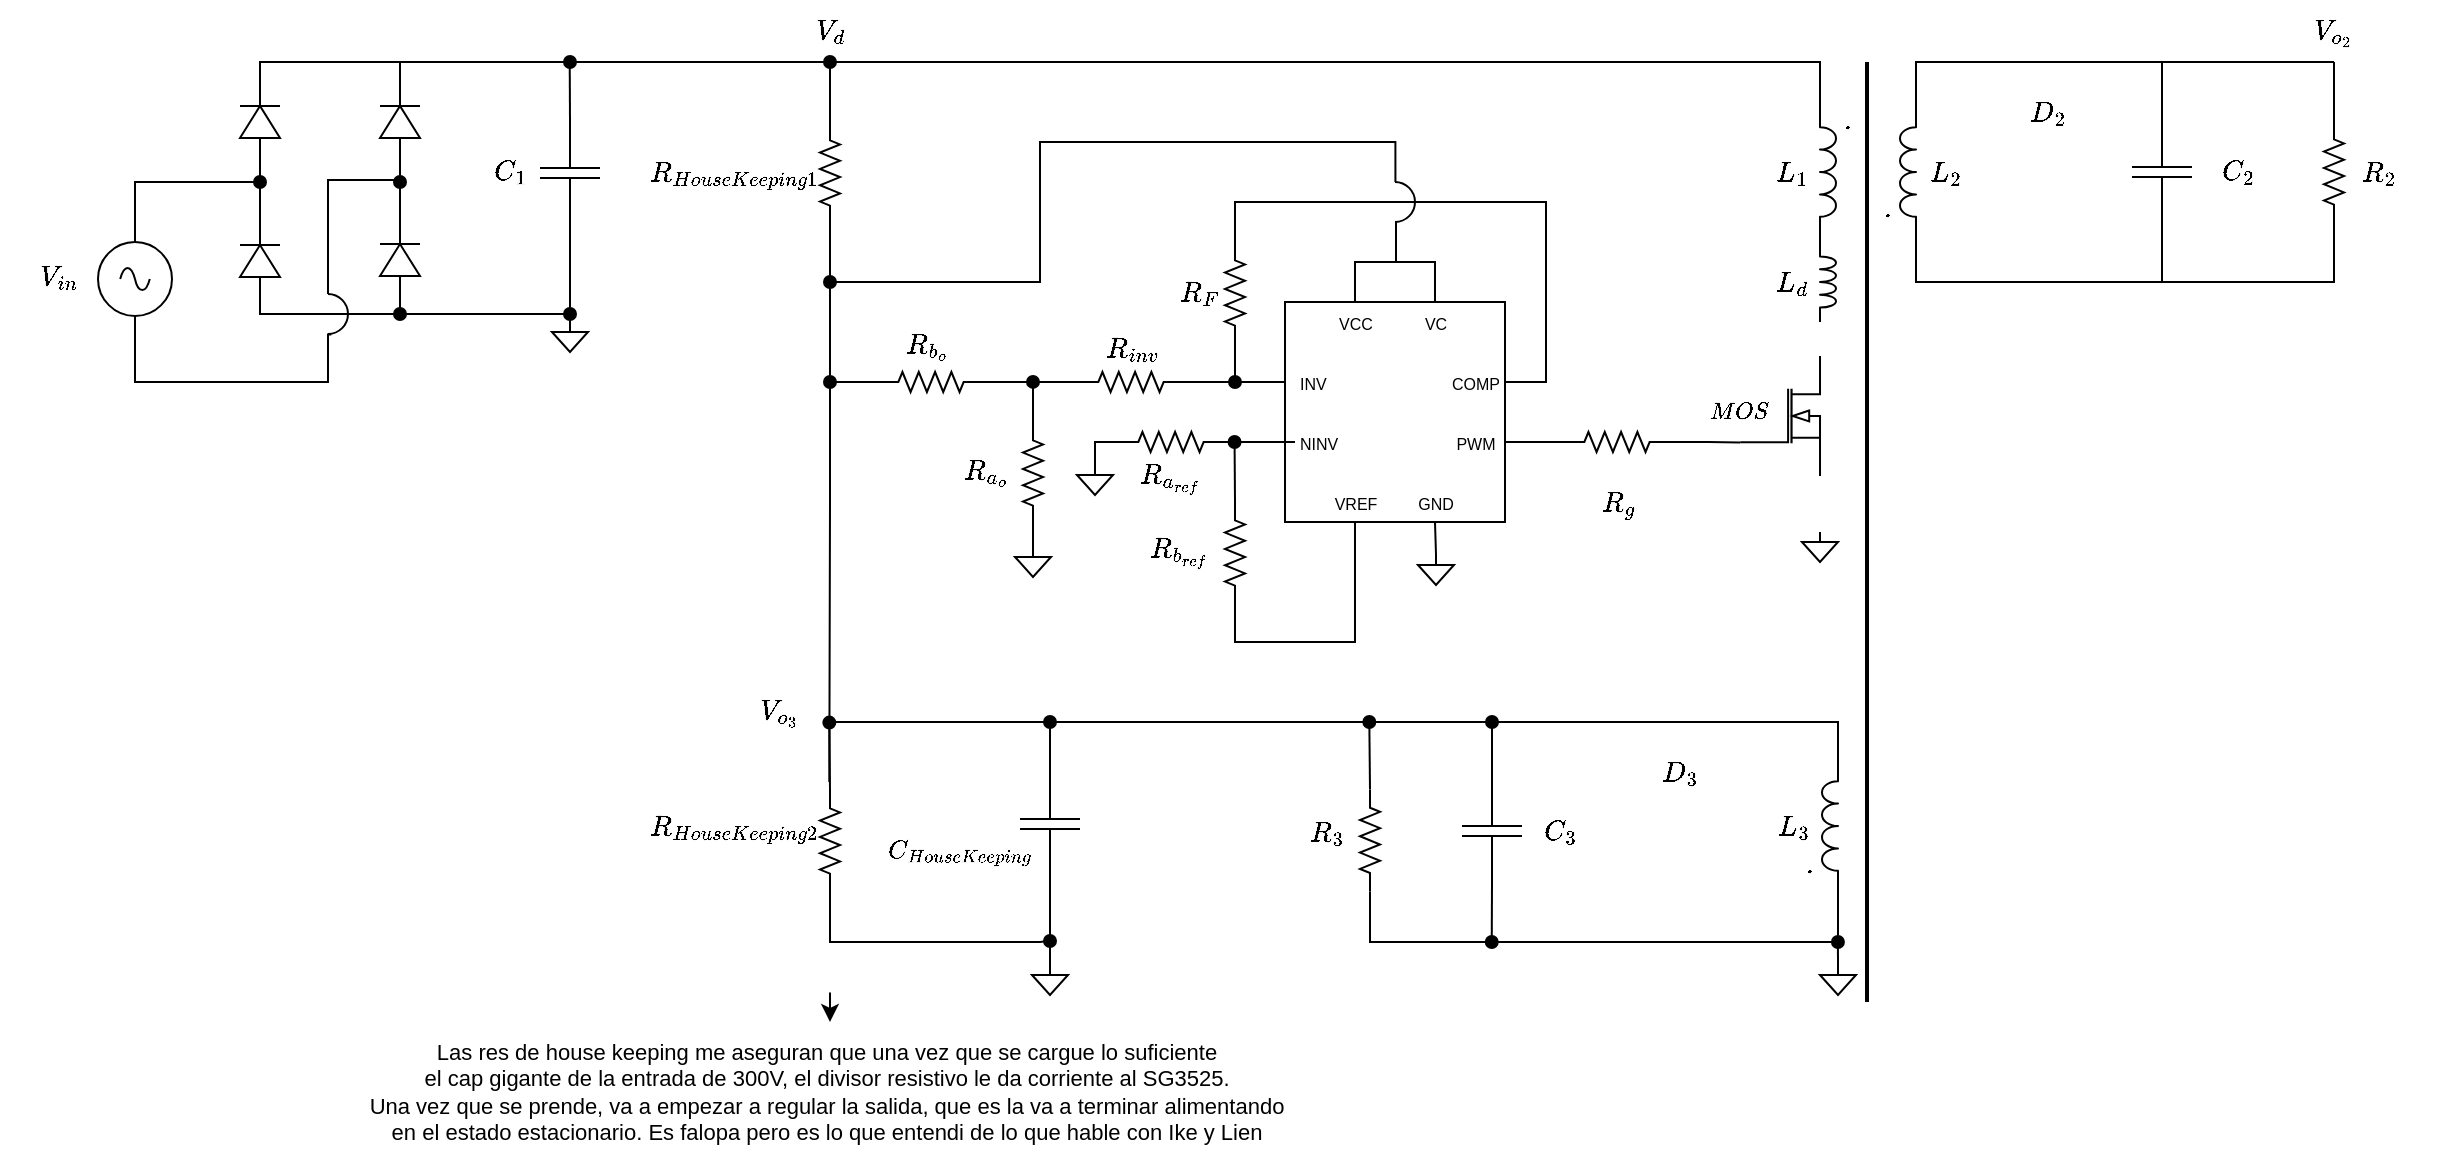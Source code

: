 <mxfile version="21.2.9" type="github" pages="2">
  <diagram name="Página-1" id="ibdq0FhccQNrKd8izQ5B">
    <mxGraphModel dx="1877" dy="549" grid="1" gridSize="10" guides="0" tooltips="1" connect="1" arrows="0" fold="1" page="1" pageScale="1" pageWidth="827" pageHeight="1169" math="1" shadow="0">
      <root>
        <mxCell id="0" />
        <mxCell id="1" parent="0" />
        <mxCell id="N8jr7UhpyuQSWPJqYS_c-36" value="&lt;font style=&quot;font-size: 10px;&quot;&gt;$$MOS$$&lt;/font&gt;" style="text;html=1;strokeColor=none;fillColor=none;align=center;verticalAlign=middle;whiteSpace=wrap;rounded=0;" parent="1" vertex="1">
          <mxGeometry x="160" y="290" width="60" height="30" as="geometry" />
        </mxCell>
        <mxCell id="X4d-zeByipMNaRytmrzF-1" value="$$\cdot$$" style="text;html=1;align=center;verticalAlign=middle;resizable=0;points=[];autosize=1;strokeColor=none;fillColor=none;strokeWidth=1;" parent="1" vertex="1">
          <mxGeometry x="203" y="146.5" width="80" height="30" as="geometry" />
        </mxCell>
        <mxCell id="X4d-zeByipMNaRytmrzF-18" value="$$C_{HouseKeeping}$$" style="text;html=1;align=center;verticalAlign=middle;resizable=0;points=[];autosize=1;strokeColor=none;fillColor=none;fontSize=11;fontFamily=Helvetica;fontColor=default;" parent="1" vertex="1">
          <mxGeometry x="-270" y="510.31" width="140" height="30" as="geometry" />
        </mxCell>
        <mxCell id="N8jr7UhpyuQSWPJqYS_c-35" style="edgeStyle=orthogonalEdgeStyle;shape=connector;rounded=0;orthogonalLoop=1;jettySize=auto;html=1;exitX=0;exitY=0.5;exitDx=0;exitDy=0;exitPerimeter=0;entryX=0.5;entryY=1;entryDx=0;entryDy=0;labelBackgroundColor=default;strokeColor=default;fontFamily=Helvetica;fontSize=11;fontColor=default;endArrow=none;endFill=0;" parent="1" source="VodJqt47e3RS5wyMrlM9-1" target="N8jr7UhpyuQSWPJqYS_c-32" edge="1">
          <mxGeometry relative="1" as="geometry" />
        </mxCell>
        <mxCell id="VodJqt47e3RS5wyMrlM9-1" value="" style="pointerEvents=1;verticalLabelPosition=bottom;shadow=0;dashed=0;align=center;html=1;verticalAlign=top;shape=mxgraph.electrical.resistors.resistor_2;direction=south;" parent="1" vertex="1">
          <mxGeometry x="482" y="159.5" width="10" height="51" as="geometry" />
        </mxCell>
        <mxCell id="VodJqt47e3RS5wyMrlM9-46" style="edgeStyle=orthogonalEdgeStyle;rounded=0;orthogonalLoop=1;jettySize=auto;html=1;endArrow=none;endFill=0;" parent="1" source="VodJqt47e3RS5wyMrlM9-2" edge="1">
          <mxGeometry relative="1" as="geometry">
            <mxPoint x="401" y="130" as="targetPoint" />
          </mxGeometry>
        </mxCell>
        <mxCell id="VodJqt47e3RS5wyMrlM9-49" style="edgeStyle=orthogonalEdgeStyle;rounded=0;orthogonalLoop=1;jettySize=auto;html=1;endArrow=none;endFill=0;" parent="1" source="VodJqt47e3RS5wyMrlM9-2" edge="1">
          <mxGeometry relative="1" as="geometry">
            <mxPoint x="401" y="240" as="targetPoint" />
          </mxGeometry>
        </mxCell>
        <mxCell id="VodJqt47e3RS5wyMrlM9-2" value="" style="pointerEvents=1;verticalLabelPosition=bottom;shadow=0;dashed=0;align=center;html=1;verticalAlign=top;shape=mxgraph.electrical.capacitors.capacitor_1;direction=south;" parent="1" vertex="1">
          <mxGeometry x="386" y="159.5" width="30" height="51" as="geometry" />
        </mxCell>
        <mxCell id="VodJqt47e3RS5wyMrlM9-40" style="edgeStyle=orthogonalEdgeStyle;rounded=0;orthogonalLoop=1;jettySize=auto;html=1;exitX=0;exitY=0.5;exitDx=0;exitDy=0;exitPerimeter=0;entryX=1;entryY=1;entryDx=0;entryDy=0;entryPerimeter=0;endArrow=none;endFill=0;" parent="1" target="VodJqt47e3RS5wyMrlM9-39" edge="1">
          <mxGeometry relative="1" as="geometry">
            <Array as="points">
              <mxPoint x="347" y="130" />
              <mxPoint x="278" y="130" />
            </Array>
            <mxPoint x="323" y="130" as="sourcePoint" />
          </mxGeometry>
        </mxCell>
        <mxCell id="VodJqt47e3RS5wyMrlM9-44" style="edgeStyle=orthogonalEdgeStyle;rounded=0;orthogonalLoop=1;jettySize=auto;html=1;entryX=0.5;entryY=1;entryDx=0;entryDy=0;endArrow=none;endFill=0;" parent="1" target="N8jr7UhpyuQSWPJqYS_c-32" edge="1">
          <mxGeometry relative="1" as="geometry">
            <mxPoint x="336.0" y="130" as="sourcePoint" />
            <Array as="points">
              <mxPoint x="366" y="130" />
              <mxPoint x="366" y="130" />
            </Array>
          </mxGeometry>
        </mxCell>
        <mxCell id="VodJqt47e3RS5wyMrlM9-10" value="" style="verticalLabelPosition=bottom;shadow=0;dashed=0;align=center;html=1;verticalAlign=top;shape=stencil(rVXBcoMgEP0ajnUQorbHjkl6antIf4AaUpkiOEiT9u9LxDSiCTXqjAd4K2/f7sIuwGmVk5ICBElV0kwDvAQI7Yli5J0bGBlLbsEwhHYvSEEt9HKX5UQIyg36/LpZr97MIrR/VVrJT3pgW92cZyKnimlrPTScsObEKwAfDXr8cJpJQ5lpJkXlWFp2Q06Y0I6YJ8tcGicF1VRZtNH87ex+ml2QIAsAtL7F1XKIqyBxnY3ytBnhKbzsCacGuZZbnO6koh9KfontRX07xrktqSeIkhyL3TOczIXc07PsReSoxpEvQScKzkSLIoFzU3irdDkOlyB5uF3DAs1NgUfE0alHND2ZM1D8NZ0JkSTTZfgp6pd15e6bBjvrq4lh0KnToAR1bks8uU49HfEgHRmXlS8XvkQOakHtsWPGzHn8/NPpJ7WuMSVwKe69FCMvWH2s19dr1E79GvgF);direction=east;" parent="1" vertex="1">
          <mxGeometry x="190.11" y="277" width="57" height="60" as="geometry" />
        </mxCell>
        <mxCell id="VodJqt47e3RS5wyMrlM9-48" style="edgeStyle=orthogonalEdgeStyle;rounded=0;orthogonalLoop=1;jettySize=auto;html=1;exitX=0;exitY=1;exitDx=0;exitDy=0;exitPerimeter=0;entryX=1;entryY=0.5;entryDx=0;entryDy=0;entryPerimeter=0;endArrow=none;endFill=0;" parent="1" source="VodJqt47e3RS5wyMrlM9-39" target="VodJqt47e3RS5wyMrlM9-1" edge="1">
          <mxGeometry relative="1" as="geometry" />
        </mxCell>
        <mxCell id="VodJqt47e3RS5wyMrlM9-39" value="&amp;nbsp; &amp;nbsp; &amp;nbsp; &amp;nbsp; $$L_2$$&amp;nbsp; &amp;nbsp; &amp;nbsp; &amp;nbsp;&amp;nbsp;" style="pointerEvents=1;verticalLabelPosition=middle;shadow=0;dashed=0;align=left;html=1;verticalAlign=middle;shape=mxgraph.electrical.inductors.inductor_3;direction=north;labelPosition=right;" parent="1" vertex="1">
          <mxGeometry x="270" y="150" width="8" height="70" as="geometry" />
        </mxCell>
        <mxCell id="vxVwWnolsqAYqb3BuPgv-94" style="edgeStyle=orthogonalEdgeStyle;rounded=0;orthogonalLoop=1;jettySize=auto;html=1;exitX=0;exitY=1;exitDx=0;exitDy=0;exitPerimeter=0;endArrow=oval;endFill=1;" parent="1" source="VodJqt47e3RS5wyMrlM9-61" edge="1">
          <mxGeometry relative="1" as="geometry">
            <mxPoint x="-395" y="130" as="targetPoint" />
            <mxPoint x="228" y="180" as="sourcePoint" />
            <Array as="points">
              <mxPoint x="230" y="130" />
            </Array>
          </mxGeometry>
        </mxCell>
        <mxCell id="VodJqt47e3RS5wyMrlM9-61" value="&amp;nbsp; &amp;nbsp; &amp;nbsp; &amp;nbsp; $$L_1$$&amp;nbsp; &amp;nbsp; &amp;nbsp; &amp;nbsp;&amp;nbsp;" style="pointerEvents=1;verticalLabelPosition=middle;shadow=0;dashed=0;align=right;html=1;verticalAlign=middle;shape=mxgraph.electrical.inductors.inductor_3;direction=south;labelPosition=left;" parent="1" vertex="1">
          <mxGeometry x="230" y="150" width="8" height="70" as="geometry" />
        </mxCell>
        <mxCell id="vxVwWnolsqAYqb3BuPgv-10" style="edgeStyle=orthogonalEdgeStyle;rounded=0;orthogonalLoop=1;jettySize=auto;html=1;entryX=0;entryY=0.72;entryDx=0;entryDy=0;entryPerimeter=0;endArrow=none;endFill=0;" parent="1" source="vxVwWnolsqAYqb3BuPgv-9" target="VodJqt47e3RS5wyMrlM9-10" edge="1">
          <mxGeometry relative="1" as="geometry" />
        </mxCell>
        <mxCell id="pjYlWm1HTJX2XBhxBRst-22" style="edgeStyle=orthogonalEdgeStyle;rounded=0;orthogonalLoop=1;jettySize=auto;html=1;exitX=1;exitY=0.5;exitDx=0;exitDy=0;exitPerimeter=0;entryX=1;entryY=0.5;entryDx=0;entryDy=0;endArrow=none;endFill=0;" parent="1" source="vxVwWnolsqAYqb3BuPgv-9" target="pjYlWm1HTJX2XBhxBRst-4" edge="1">
          <mxGeometry relative="1" as="geometry" />
        </mxCell>
        <mxCell id="vxVwWnolsqAYqb3BuPgv-9" value="$$R_g$$" style="pointerEvents=1;verticalLabelPosition=bottom;shadow=0;dashed=0;align=center;html=1;verticalAlign=top;shape=mxgraph.electrical.resistors.resistor_2;direction=west;" parent="1" vertex="1">
          <mxGeometry x="103" y="315" width="51" height="10" as="geometry" />
        </mxCell>
        <mxCell id="pjYlWm1HTJX2XBhxBRst-50" style="edgeStyle=orthogonalEdgeStyle;rounded=0;orthogonalLoop=1;jettySize=auto;html=1;exitX=0;exitY=0.5;exitDx=0;exitDy=0;exitPerimeter=0;entryX=0.5;entryY=0;entryDx=0;entryDy=0;entryPerimeter=0;endArrow=none;endFill=0;" parent="1" source="vxVwWnolsqAYqb3BuPgv-40" target="pjYlWm1HTJX2XBhxBRst-47" edge="1">
          <mxGeometry relative="1" as="geometry" />
        </mxCell>
        <mxCell id="pjYlWm1HTJX2XBhxBRst-59" style="edgeStyle=orthogonalEdgeStyle;rounded=0;orthogonalLoop=1;jettySize=auto;html=1;exitX=1;exitY=0.5;exitDx=0;exitDy=0;exitPerimeter=0;endArrow=none;endFill=0;" parent="1" source="vxVwWnolsqAYqb3BuPgv-40" edge="1">
          <mxGeometry relative="1" as="geometry">
            <mxPoint x="-265" y="460" as="targetPoint" />
            <Array as="points">
              <mxPoint x="-155" y="460" />
            </Array>
          </mxGeometry>
        </mxCell>
        <mxCell id="vxVwWnolsqAYqb3BuPgv-40" value="" style="pointerEvents=1;verticalLabelPosition=bottom;shadow=0;dashed=0;align=center;html=1;verticalAlign=top;shape=mxgraph.electrical.capacitors.capacitor_1;direction=south;rotation=-180;" parent="1" vertex="1">
          <mxGeometry x="-170" y="485.5" width="30" height="51" as="geometry" />
        </mxCell>
        <mxCell id="vxVwWnolsqAYqb3BuPgv-68" value="" style="pointerEvents=1;verticalLabelPosition=bottom;shadow=0;dashed=0;align=center;html=1;verticalAlign=top;shape=mxgraph.electrical.signal_sources.signal_ground;direction=east;" parent="1" vertex="1">
          <mxGeometry x="221" y="365.0" width="18" height="15" as="geometry" />
        </mxCell>
        <mxCell id="vxVwWnolsqAYqb3BuPgv-79" style="edgeStyle=orthogonalEdgeStyle;rounded=0;orthogonalLoop=1;jettySize=auto;html=1;exitX=1;exitY=0.5;exitDx=0;exitDy=0;exitPerimeter=0;entryX=1;entryY=0.5;entryDx=0;entryDy=0;entryPerimeter=0;endArrow=none;endFill=0;" parent="1" source="vxVwWnolsqAYqb3BuPgv-73" target="vxVwWnolsqAYqb3BuPgv-74" edge="1">
          <mxGeometry relative="1" as="geometry">
            <Array as="points">
              <mxPoint x="-550" y="130" />
              <mxPoint x="-480" y="130" />
            </Array>
          </mxGeometry>
        </mxCell>
        <mxCell id="vxVwWnolsqAYqb3BuPgv-73" value="" style="pointerEvents=1;verticalLabelPosition=bottom;shadow=0;dashed=0;align=center;html=1;verticalAlign=top;shape=mxgraph.electrical.diodes.diode;rotation=-180;direction=south;" parent="1" vertex="1">
          <mxGeometry x="-560" y="140" width="20" height="40" as="geometry" />
        </mxCell>
        <mxCell id="N8jr7UhpyuQSWPJqYS_c-18" style="edgeStyle=orthogonalEdgeStyle;rounded=0;orthogonalLoop=1;jettySize=auto;html=1;exitX=1;exitY=0.5;exitDx=0;exitDy=0;exitPerimeter=0;endArrow=none;endFill=0;" parent="1" source="vxVwWnolsqAYqb3BuPgv-74" edge="1">
          <mxGeometry relative="1" as="geometry">
            <mxPoint x="-390" y="130" as="targetPoint" />
            <Array as="points">
              <mxPoint x="-480" y="130" />
            </Array>
          </mxGeometry>
        </mxCell>
        <mxCell id="N8jr7UhpyuQSWPJqYS_c-27" style="edgeStyle=orthogonalEdgeStyle;shape=connector;rounded=0;orthogonalLoop=1;jettySize=auto;html=1;exitX=0;exitY=0.5;exitDx=0;exitDy=0;exitPerimeter=0;labelBackgroundColor=default;strokeColor=default;fontFamily=Helvetica;fontSize=11;fontColor=default;endArrow=oval;endFill=1;" parent="1" source="vxVwWnolsqAYqb3BuPgv-74" edge="1">
          <mxGeometry relative="1" as="geometry">
            <mxPoint x="-480" y="190" as="targetPoint" />
          </mxGeometry>
        </mxCell>
        <mxCell id="vxVwWnolsqAYqb3BuPgv-74" value="" style="pointerEvents=1;verticalLabelPosition=bottom;shadow=0;dashed=0;align=center;html=1;verticalAlign=top;shape=mxgraph.electrical.diodes.diode;rotation=-180;direction=south;" parent="1" vertex="1">
          <mxGeometry x="-490" y="140" width="20" height="40" as="geometry" />
        </mxCell>
        <mxCell id="vxVwWnolsqAYqb3BuPgv-77" style="edgeStyle=orthogonalEdgeStyle;rounded=0;orthogonalLoop=1;jettySize=auto;html=1;exitX=1;exitY=0.5;exitDx=0;exitDy=0;exitPerimeter=0;entryX=0;entryY=0.5;entryDx=0;entryDy=0;entryPerimeter=0;endArrow=none;endFill=0;" parent="1" source="vxVwWnolsqAYqb3BuPgv-75" target="vxVwWnolsqAYqb3BuPgv-73" edge="1">
          <mxGeometry relative="1" as="geometry" />
        </mxCell>
        <mxCell id="vxVwWnolsqAYqb3BuPgv-80" style="edgeStyle=orthogonalEdgeStyle;rounded=0;orthogonalLoop=1;jettySize=auto;html=1;exitX=0;exitY=0.5;exitDx=0;exitDy=0;exitPerimeter=0;entryX=0;entryY=0.5;entryDx=0;entryDy=0;entryPerimeter=0;endArrow=none;endFill=0;" parent="1" source="vxVwWnolsqAYqb3BuPgv-75" target="vxVwWnolsqAYqb3BuPgv-76" edge="1">
          <mxGeometry relative="1" as="geometry">
            <Array as="points">
              <mxPoint x="-550" y="256" />
              <mxPoint x="-480" y="256" />
            </Array>
          </mxGeometry>
        </mxCell>
        <mxCell id="vxVwWnolsqAYqb3BuPgv-75" value="" style="pointerEvents=1;verticalLabelPosition=bottom;shadow=0;dashed=0;align=center;html=1;verticalAlign=top;shape=mxgraph.electrical.diodes.diode;rotation=-180;direction=south;" parent="1" vertex="1">
          <mxGeometry x="-560" y="209.52" width="20" height="40" as="geometry" />
        </mxCell>
        <mxCell id="N8jr7UhpyuQSWPJqYS_c-26" style="edgeStyle=orthogonalEdgeStyle;shape=connector;rounded=0;orthogonalLoop=1;jettySize=auto;html=1;exitX=1;exitY=0.5;exitDx=0;exitDy=0;exitPerimeter=0;labelBackgroundColor=default;strokeColor=default;fontFamily=Helvetica;fontSize=11;fontColor=default;endArrow=none;endFill=0;" parent="1" source="vxVwWnolsqAYqb3BuPgv-76" edge="1">
          <mxGeometry relative="1" as="geometry">
            <mxPoint x="-486" y="175.02" as="sourcePoint" />
            <mxPoint x="-516" y="246" as="targetPoint" />
            <Array as="points">
              <mxPoint x="-480" y="189" />
              <mxPoint x="-516" y="189" />
            </Array>
          </mxGeometry>
        </mxCell>
        <mxCell id="vxVwWnolsqAYqb3BuPgv-76" value="" style="pointerEvents=1;verticalLabelPosition=bottom;shadow=0;dashed=0;align=center;html=1;verticalAlign=top;shape=mxgraph.electrical.diodes.diode;rotation=-180;direction=south;" parent="1" vertex="1">
          <mxGeometry x="-490" y="209.02" width="20" height="40" as="geometry" />
        </mxCell>
        <mxCell id="N8jr7UhpyuQSWPJqYS_c-19" style="edgeStyle=orthogonalEdgeStyle;rounded=0;orthogonalLoop=1;jettySize=auto;html=1;exitX=0.5;exitY=0;exitDx=0;exitDy=0;exitPerimeter=0;endArrow=oval;endFill=1;" parent="1" source="vxVwWnolsqAYqb3BuPgv-81" edge="1">
          <mxGeometry relative="1" as="geometry">
            <mxPoint x="-550" y="190" as="targetPoint" />
            <Array as="points">
              <mxPoint x="-612" y="190" />
            </Array>
          </mxGeometry>
        </mxCell>
        <mxCell id="N8jr7UhpyuQSWPJqYS_c-25" style="edgeStyle=orthogonalEdgeStyle;shape=connector;rounded=0;orthogonalLoop=1;jettySize=auto;html=1;exitX=0.5;exitY=1;exitDx=0;exitDy=0;exitPerimeter=0;entryX=0.583;entryY=1.01;entryDx=0;entryDy=0;entryPerimeter=0;labelBackgroundColor=default;strokeColor=default;fontFamily=Helvetica;fontSize=11;fontColor=default;endArrow=none;endFill=0;" parent="1" source="vxVwWnolsqAYqb3BuPgv-81" target="N8jr7UhpyuQSWPJqYS_c-24" edge="1">
          <mxGeometry relative="1" as="geometry">
            <Array as="points">
              <mxPoint x="-612" y="290" />
              <mxPoint x="-516" y="290" />
              <mxPoint x="-516" y="266" />
            </Array>
          </mxGeometry>
        </mxCell>
        <mxCell id="vxVwWnolsqAYqb3BuPgv-81" value="" style="pointerEvents=1;verticalLabelPosition=bottom;shadow=0;dashed=0;align=center;html=1;verticalAlign=top;shape=mxgraph.electrical.signal_sources.source;aspect=fixed;points=[[0.5,0,0],[1,0.5,0],[0.5,1,0],[0,0.5,0]];elSignalType=ac;" parent="1" vertex="1">
          <mxGeometry x="-631" y="220" width="37" height="37" as="geometry" />
        </mxCell>
        <mxCell id="N8jr7UhpyuQSWPJqYS_c-23" style="edgeStyle=orthogonalEdgeStyle;shape=connector;rounded=0;orthogonalLoop=1;jettySize=auto;html=1;exitX=0.5;exitY=0;exitDx=0;exitDy=0;exitPerimeter=0;entryX=0;entryY=0.5;entryDx=0;entryDy=0;entryPerimeter=0;labelBackgroundColor=default;strokeColor=default;fontFamily=Helvetica;fontSize=11;fontColor=default;endArrow=none;endFill=0;" parent="1" source="vxVwWnolsqAYqb3BuPgv-88" target="vxVwWnolsqAYqb3BuPgv-89" edge="1">
          <mxGeometry relative="1" as="geometry" />
        </mxCell>
        <mxCell id="N8jr7UhpyuQSWPJqYS_c-28" style="edgeStyle=orthogonalEdgeStyle;shape=connector;rounded=0;orthogonalLoop=1;jettySize=auto;html=1;labelBackgroundColor=default;strokeColor=default;fontFamily=Helvetica;fontSize=11;fontColor=default;endArrow=oval;endFill=1;startArrow=oval;startFill=1;" parent="1" edge="1">
          <mxGeometry relative="1" as="geometry">
            <mxPoint x="-480" y="256" as="targetPoint" />
            <mxPoint x="-395" y="256" as="sourcePoint" />
            <Array as="points">
              <mxPoint x="-395" y="256" />
            </Array>
          </mxGeometry>
        </mxCell>
        <mxCell id="vxVwWnolsqAYqb3BuPgv-88" value="" style="pointerEvents=1;verticalLabelPosition=bottom;shadow=0;dashed=0;align=center;html=1;verticalAlign=top;shape=mxgraph.electrical.signal_sources.signal_ground;direction=east;" parent="1" vertex="1">
          <mxGeometry x="-404" y="260.0" width="18" height="15" as="geometry" />
        </mxCell>
        <mxCell id="N8jr7UhpyuQSWPJqYS_c-22" style="edgeStyle=orthogonalEdgeStyle;rounded=0;orthogonalLoop=1;jettySize=auto;html=1;exitX=1;exitY=0.5;exitDx=0;exitDy=0;exitPerimeter=0;endArrow=none;endFill=0;" parent="1" source="vxVwWnolsqAYqb3BuPgv-89" edge="1">
          <mxGeometry relative="1" as="geometry">
            <mxPoint x="-395.138" y="130" as="targetPoint" />
          </mxGeometry>
        </mxCell>
        <mxCell id="vxVwWnolsqAYqb3BuPgv-89" value="" style="pointerEvents=1;verticalLabelPosition=bottom;shadow=0;dashed=0;align=center;html=1;verticalAlign=top;shape=mxgraph.electrical.capacitors.capacitor_1;direction=south;rotation=-180;" parent="1" vertex="1">
          <mxGeometry x="-410" y="160.0" width="30" height="51" as="geometry" />
        </mxCell>
        <mxCell id="X4d-zeByipMNaRytmrzF-3" value="$$\cdot$$" style="text;html=1;align=center;verticalAlign=middle;resizable=0;points=[];autosize=1;strokeColor=none;fillColor=none;strokeWidth=1;" parent="1" vertex="1">
          <mxGeometry x="223" y="191" width="80" height="30" as="geometry" />
        </mxCell>
        <mxCell id="X4d-zeByipMNaRytmrzF-4" value="$$\cdot$$" style="text;html=1;align=center;verticalAlign=middle;resizable=0;points=[];autosize=1;strokeColor=none;fillColor=none;strokeWidth=1;" parent="1" vertex="1">
          <mxGeometry x="184" y="519" width="80" height="30" as="geometry" />
        </mxCell>
        <mxCell id="X4d-zeByipMNaRytmrzF-23" style="edgeStyle=orthogonalEdgeStyle;shape=connector;rounded=0;orthogonalLoop=1;jettySize=auto;html=1;labelBackgroundColor=default;strokeColor=default;fontFamily=Helvetica;fontSize=11;fontColor=default;endArrow=none;endFill=0;exitX=1;exitY=0.5;exitDx=0;exitDy=0;exitPerimeter=0;" parent="1" source="VodJqt47e3RS5wyMrlM9-52" edge="1">
          <mxGeometry relative="1" as="geometry">
            <mxPoint x="239" y="570.0" as="targetPoint" />
            <Array as="points">
              <mxPoint x="5" y="570" />
            </Array>
            <mxPoint x="10" y="545" as="sourcePoint" />
          </mxGeometry>
        </mxCell>
        <mxCell id="X4d-zeByipMNaRytmrzF-24" style="edgeStyle=orthogonalEdgeStyle;shape=connector;rounded=0;orthogonalLoop=1;jettySize=auto;html=1;exitX=0;exitY=0.5;exitDx=0;exitDy=0;exitPerimeter=0;labelBackgroundColor=default;strokeColor=default;fontFamily=Helvetica;fontSize=11;fontColor=default;endArrow=oval;endFill=1;" parent="1" source="VodJqt47e3RS5wyMrlM9-52" edge="1">
          <mxGeometry relative="1" as="geometry">
            <mxPoint x="4.667" y="460.0" as="targetPoint" />
          </mxGeometry>
        </mxCell>
        <mxCell id="VodJqt47e3RS5wyMrlM9-52" value="" style="pointerEvents=1;verticalLabelPosition=bottom;shadow=0;dashed=0;align=center;html=1;verticalAlign=top;shape=mxgraph.electrical.resistors.resistor_2;direction=south;rotation=0;" parent="1" vertex="1">
          <mxGeometry y="493.69" width="10" height="51" as="geometry" />
        </mxCell>
        <mxCell id="pjYlWm1HTJX2XBhxBRst-54" style="edgeStyle=orthogonalEdgeStyle;rounded=0;orthogonalLoop=1;jettySize=auto;html=1;exitX=0;exitY=0.5;exitDx=0;exitDy=0;exitPerimeter=0;endArrow=oval;endFill=1;" parent="1" source="VodJqt47e3RS5wyMrlM9-55" edge="1">
          <mxGeometry relative="1" as="geometry">
            <mxPoint x="65.878" y="570" as="targetPoint" />
          </mxGeometry>
        </mxCell>
        <mxCell id="pjYlWm1HTJX2XBhxBRst-61" style="edgeStyle=orthogonalEdgeStyle;rounded=0;orthogonalLoop=1;jettySize=auto;html=1;exitX=1;exitY=0.5;exitDx=0;exitDy=0;exitPerimeter=0;endArrow=oval;endFill=1;" parent="1" source="VodJqt47e3RS5wyMrlM9-55" edge="1">
          <mxGeometry relative="1" as="geometry">
            <mxPoint x="66" y="460" as="targetPoint" />
          </mxGeometry>
        </mxCell>
        <mxCell id="VodJqt47e3RS5wyMrlM9-55" value="" style="pointerEvents=1;verticalLabelPosition=bottom;shadow=0;dashed=0;align=center;html=1;verticalAlign=top;shape=mxgraph.electrical.capacitors.capacitor_1;direction=south;rotation=-180;" parent="1" vertex="1">
          <mxGeometry x="51" y="489" width="30" height="51" as="geometry" />
        </mxCell>
        <mxCell id="X4d-zeByipMNaRytmrzF-6" style="edgeStyle=orthogonalEdgeStyle;rounded=0;orthogonalLoop=1;jettySize=auto;html=1;exitX=0;exitY=1;exitDx=0;exitDy=0;exitPerimeter=0;endArrow=none;endFill=0;" parent="1" source="VodJqt47e3RS5wyMrlM9-60" edge="1">
          <mxGeometry relative="1" as="geometry">
            <mxPoint x="230" y="570" as="targetPoint" />
            <Array as="points">
              <mxPoint x="239" y="570" />
            </Array>
          </mxGeometry>
        </mxCell>
        <mxCell id="X4d-zeByipMNaRytmrzF-7" style="edgeStyle=orthogonalEdgeStyle;rounded=0;orthogonalLoop=1;jettySize=auto;html=1;exitX=1;exitY=1;exitDx=0;exitDy=0;exitPerimeter=0;entryX=0;entryY=0.5;entryDx=0;entryDy=0;entryPerimeter=0;endArrow=none;endFill=0;" parent="1" source="VodJqt47e3RS5wyMrlM9-60" edge="1">
          <mxGeometry relative="1" as="geometry">
            <Array as="points">
              <mxPoint x="239" y="460" />
            </Array>
            <mxPoint x="175.0" y="460" as="targetPoint" />
          </mxGeometry>
        </mxCell>
        <mxCell id="VodJqt47e3RS5wyMrlM9-60" value="&amp;nbsp; &amp;nbsp; &amp;nbsp; &amp;nbsp; $$L_3$$&amp;nbsp; &amp;nbsp; &amp;nbsp; &amp;nbsp;&amp;nbsp;" style="pointerEvents=1;verticalLabelPosition=middle;shadow=0;dashed=0;align=right;html=1;verticalAlign=middle;shape=mxgraph.electrical.inductors.inductor_3;direction=north;rotation=0;labelPosition=left;" parent="1" vertex="1">
          <mxGeometry x="231" y="477" width="8" height="70" as="geometry" />
        </mxCell>
        <mxCell id="pjYlWm1HTJX2XBhxBRst-60" style="edgeStyle=orthogonalEdgeStyle;rounded=0;orthogonalLoop=1;jettySize=auto;html=1;endArrow=oval;endFill=1;" parent="1" edge="1">
          <mxGeometry relative="1" as="geometry">
            <mxPoint x="-155" y="460" as="targetPoint" />
            <mxPoint x="180" y="460" as="sourcePoint" />
          </mxGeometry>
        </mxCell>
        <mxCell id="X4d-zeByipMNaRytmrzF-27" style="edgeStyle=orthogonalEdgeStyle;shape=connector;rounded=0;orthogonalLoop=1;jettySize=auto;html=1;exitX=0;exitY=0.5;exitDx=0;exitDy=0;exitPerimeter=0;labelBackgroundColor=default;strokeColor=default;fontFamily=Helvetica;fontSize=11;fontColor=default;endArrow=oval;endFill=1;" parent="1" source="X4d-zeByipMNaRytmrzF-20" edge="1">
          <mxGeometry relative="1" as="geometry">
            <mxPoint x="-265.333" y="460.31" as="targetPoint" />
          </mxGeometry>
        </mxCell>
        <mxCell id="pjYlWm1HTJX2XBhxBRst-51" style="edgeStyle=orthogonalEdgeStyle;rounded=0;orthogonalLoop=1;jettySize=auto;html=1;exitX=1;exitY=0.5;exitDx=0;exitDy=0;exitPerimeter=0;entryX=0.5;entryY=0;entryDx=0;entryDy=0;entryPerimeter=0;endArrow=oval;endFill=1;" parent="1" edge="1">
          <mxGeometry relative="1" as="geometry">
            <mxPoint x="-265" y="543" as="sourcePoint" />
            <mxPoint x="-155" y="569.5" as="targetPoint" />
            <Array as="points">
              <mxPoint x="-265" y="570" />
              <mxPoint x="-160" y="570" />
            </Array>
          </mxGeometry>
        </mxCell>
        <mxCell id="X4d-zeByipMNaRytmrzF-20" value="$$R_{HouseKeeping 2}$$&amp;nbsp;" style="pointerEvents=1;verticalLabelPosition=middle;shadow=0;dashed=0;align=right;html=1;verticalAlign=middle;shape=mxgraph.electrical.resistors.resistor_2;direction=south;rotation=0;labelPosition=left;" parent="1" vertex="1">
          <mxGeometry x="-270" y="494" width="10" height="51" as="geometry" />
        </mxCell>
        <mxCell id="pjYlWm1HTJX2XBhxBRst-18" style="edgeStyle=orthogonalEdgeStyle;rounded=0;orthogonalLoop=1;jettySize=auto;html=1;exitX=0;exitY=0.5;exitDx=0;exitDy=0;exitPerimeter=0;entryX=0;entryY=0.5;entryDx=0;entryDy=0;endArrow=none;endFill=0;" parent="1" source="pjYlWm1HTJX2XBhxBRst-10" target="pjYlWm1HTJX2XBhxBRst-5" edge="1">
          <mxGeometry relative="1" as="geometry" />
        </mxCell>
        <mxCell id="pjYlWm1HTJX2XBhxBRst-39" style="edgeStyle=orthogonalEdgeStyle;rounded=0;orthogonalLoop=1;jettySize=auto;html=1;exitX=1;exitY=0.5;exitDx=0;exitDy=0;exitPerimeter=0;endArrow=none;endFill=0;" parent="1" source="pjYlWm1HTJX2XBhxBRst-10" target="pjYlWm1HTJX2XBhxBRst-38" edge="1">
          <mxGeometry relative="1" as="geometry" />
        </mxCell>
        <mxCell id="pjYlWm1HTJX2XBhxBRst-10" value="" style="pointerEvents=1;verticalLabelPosition=bottom;shadow=0;dashed=0;align=center;html=1;verticalAlign=top;shape=mxgraph.electrical.resistors.resistor_2;direction=west;" parent="1" vertex="1">
          <mxGeometry x="-140" y="285" width="51" height="10" as="geometry" />
        </mxCell>
        <mxCell id="pjYlWm1HTJX2XBhxBRst-11" value="" style="group" parent="1" vertex="1" connectable="0">
          <mxGeometry x="-37.5" y="250" width="110" height="110" as="geometry" />
        </mxCell>
        <mxCell id="pjYlWm1HTJX2XBhxBRst-1" value="" style="rounded=0;whiteSpace=wrap;html=1;" parent="pjYlWm1HTJX2XBhxBRst-11" vertex="1">
          <mxGeometry width="110" height="110" as="geometry" />
        </mxCell>
        <mxCell id="pjYlWm1HTJX2XBhxBRst-32" style="edgeStyle=orthogonalEdgeStyle;rounded=0;orthogonalLoop=1;jettySize=auto;html=1;exitX=0.5;exitY=0;exitDx=0;exitDy=0;entryX=0.5;entryY=0;entryDx=0;entryDy=0;endArrow=none;endFill=0;" parent="pjYlWm1HTJX2XBhxBRst-11" source="pjYlWm1HTJX2XBhxBRst-2" target="pjYlWm1HTJX2XBhxBRst-3" edge="1">
          <mxGeometry relative="1" as="geometry">
            <Array as="points">
              <mxPoint x="35" y="-20" />
              <mxPoint x="75" y="-20" />
            </Array>
          </mxGeometry>
        </mxCell>
        <mxCell id="pjYlWm1HTJX2XBhxBRst-2" value="&lt;div style=&quot;text-align: left;&quot;&gt;&lt;span style=&quot;font-size: 8px;&quot;&gt;VCC&lt;/span&gt;&lt;/div&gt;" style="text;html=1;strokeColor=none;fillColor=none;align=center;verticalAlign=middle;whiteSpace=wrap;rounded=0;" parent="pjYlWm1HTJX2XBhxBRst-11" vertex="1">
          <mxGeometry x="20" width="30" height="20" as="geometry" />
        </mxCell>
        <mxCell id="pjYlWm1HTJX2XBhxBRst-3" value="&lt;div style=&quot;text-align: left;&quot;&gt;&lt;span style=&quot;font-size: 8px;&quot;&gt;VC&lt;/span&gt;&lt;/div&gt;" style="text;html=1;strokeColor=none;fillColor=none;align=center;verticalAlign=middle;whiteSpace=wrap;rounded=0;" parent="pjYlWm1HTJX2XBhxBRst-11" vertex="1">
          <mxGeometry x="60" width="30" height="20" as="geometry" />
        </mxCell>
        <mxCell id="pjYlWm1HTJX2XBhxBRst-4" value="&lt;div style=&quot;text-align: left;&quot;&gt;&lt;span style=&quot;font-size: 8px;&quot;&gt;PWM&lt;/span&gt;&lt;/div&gt;" style="text;html=1;strokeColor=none;fillColor=none;align=center;verticalAlign=middle;whiteSpace=wrap;rounded=0;" parent="pjYlWm1HTJX2XBhxBRst-11" vertex="1">
          <mxGeometry x="80" y="60" width="30" height="20" as="geometry" />
        </mxCell>
        <mxCell id="pjYlWm1HTJX2XBhxBRst-5" value="&lt;div style=&quot;&quot;&gt;&lt;span style=&quot;font-size: 8px;&quot;&gt;INV&lt;/span&gt;&lt;/div&gt;" style="text;html=1;strokeColor=none;fillColor=none;align=left;verticalAlign=middle;whiteSpace=wrap;rounded=0;" parent="pjYlWm1HTJX2XBhxBRst-11" vertex="1">
          <mxGeometry x="5" y="30" width="30" height="20" as="geometry" />
        </mxCell>
        <mxCell id="pjYlWm1HTJX2XBhxBRst-6" value="&lt;div style=&quot;&quot;&gt;&lt;span style=&quot;font-size: 8px;&quot;&gt;NINV&lt;/span&gt;&lt;/div&gt;" style="text;html=1;strokeColor=none;fillColor=none;align=left;verticalAlign=middle;whiteSpace=wrap;rounded=0;" parent="pjYlWm1HTJX2XBhxBRst-11" vertex="1">
          <mxGeometry x="5" y="60" width="30" height="20" as="geometry" />
        </mxCell>
        <mxCell id="pjYlWm1HTJX2XBhxBRst-7" value="&lt;div style=&quot;text-align: left;&quot;&gt;&lt;span style=&quot;font-size: 8px;&quot;&gt;GND&lt;/span&gt;&lt;/div&gt;" style="text;html=1;strokeColor=none;fillColor=none;align=center;verticalAlign=middle;whiteSpace=wrap;rounded=0;" parent="pjYlWm1HTJX2XBhxBRst-11" vertex="1">
          <mxGeometry x="60" y="90" width="30" height="20" as="geometry" />
        </mxCell>
        <mxCell id="pjYlWm1HTJX2XBhxBRst-8" value="&lt;div style=&quot;text-align: left;&quot;&gt;&lt;span style=&quot;font-size: 8px;&quot;&gt;COMP&lt;/span&gt;&lt;/div&gt;" style="text;html=1;strokeColor=none;fillColor=none;align=center;verticalAlign=middle;whiteSpace=wrap;rounded=0;" parent="pjYlWm1HTJX2XBhxBRst-11" vertex="1">
          <mxGeometry x="80" y="30" width="30" height="20" as="geometry" />
        </mxCell>
        <mxCell id="pjYlWm1HTJX2XBhxBRst-9" value="&lt;div style=&quot;text-align: left;&quot;&gt;&lt;span style=&quot;font-size: 8px;&quot;&gt;VREF&lt;/span&gt;&lt;/div&gt;" style="text;html=1;strokeColor=none;fillColor=none;align=center;verticalAlign=middle;whiteSpace=wrap;rounded=0;" parent="pjYlWm1HTJX2XBhxBRst-11" vertex="1">
          <mxGeometry x="20" y="90" width="30" height="20" as="geometry" />
        </mxCell>
        <mxCell id="pjYlWm1HTJX2XBhxBRst-15" style="edgeStyle=orthogonalEdgeStyle;rounded=0;orthogonalLoop=1;jettySize=auto;html=1;exitX=0;exitY=0.5;exitDx=0;exitDy=0;exitPerimeter=0;entryX=0.5;entryY=1;entryDx=0;entryDy=0;endArrow=none;endFill=0;" parent="1" source="pjYlWm1HTJX2XBhxBRst-13" target="pjYlWm1HTJX2XBhxBRst-9" edge="1">
          <mxGeometry relative="1" as="geometry">
            <Array as="points">
              <mxPoint x="-63" y="420" />
              <mxPoint x="-3" y="420" />
            </Array>
          </mxGeometry>
        </mxCell>
        <mxCell id="pjYlWm1HTJX2XBhxBRst-66" style="edgeStyle=orthogonalEdgeStyle;rounded=0;orthogonalLoop=1;jettySize=auto;html=1;exitX=1;exitY=0.5;exitDx=0;exitDy=0;exitPerimeter=0;endArrow=oval;endFill=1;" parent="1" source="pjYlWm1HTJX2XBhxBRst-13" edge="1">
          <mxGeometry relative="1" as="geometry">
            <mxPoint x="-62.714" y="320" as="targetPoint" />
          </mxGeometry>
        </mxCell>
        <mxCell id="pjYlWm1HTJX2XBhxBRst-13" value="" style="pointerEvents=1;verticalLabelPosition=bottom;shadow=0;dashed=0;align=center;html=1;verticalAlign=top;shape=mxgraph.electrical.resistors.resistor_2;direction=north;" parent="1" vertex="1">
          <mxGeometry x="-67.5" y="350" width="10" height="51" as="geometry" />
        </mxCell>
        <mxCell id="pjYlWm1HTJX2XBhxBRst-27" style="edgeStyle=orthogonalEdgeStyle;rounded=0;orthogonalLoop=1;jettySize=auto;html=1;exitX=1;exitY=0.5;exitDx=0;exitDy=0;exitPerimeter=0;entryX=0.5;entryY=0;entryDx=0;entryDy=0;entryPerimeter=0;endArrow=none;endFill=0;" parent="1" source="pjYlWm1HTJX2XBhxBRst-14" target="pjYlWm1HTJX2XBhxBRst-25" edge="1">
          <mxGeometry relative="1" as="geometry" />
        </mxCell>
        <mxCell id="pjYlWm1HTJX2XBhxBRst-65" style="edgeStyle=orthogonalEdgeStyle;rounded=0;orthogonalLoop=1;jettySize=auto;html=1;exitX=0;exitY=0.5;exitDx=0;exitDy=0;exitPerimeter=0;entryX=0;entryY=0.5;entryDx=0;entryDy=0;endArrow=none;endFill=0;" parent="1" source="pjYlWm1HTJX2XBhxBRst-14" target="pjYlWm1HTJX2XBhxBRst-6" edge="1">
          <mxGeometry relative="1" as="geometry" />
        </mxCell>
        <mxCell id="pjYlWm1HTJX2XBhxBRst-14" value="" style="pointerEvents=1;verticalLabelPosition=bottom;shadow=0;dashed=0;align=center;html=1;verticalAlign=top;shape=mxgraph.electrical.resistors.resistor_2;direction=west;" parent="1" vertex="1">
          <mxGeometry x="-120" y="315" width="51" height="10" as="geometry" />
        </mxCell>
        <mxCell id="pjYlWm1HTJX2XBhxBRst-21" style="edgeStyle=orthogonalEdgeStyle;rounded=0;orthogonalLoop=1;jettySize=auto;html=1;exitX=0.5;exitY=0;exitDx=0;exitDy=0;exitPerimeter=0;entryX=0.5;entryY=1;entryDx=0;entryDy=0;endArrow=none;endFill=0;" parent="1" source="pjYlWm1HTJX2XBhxBRst-19" target="pjYlWm1HTJX2XBhxBRst-7" edge="1">
          <mxGeometry relative="1" as="geometry" />
        </mxCell>
        <mxCell id="pjYlWm1HTJX2XBhxBRst-19" value="" style="pointerEvents=1;verticalLabelPosition=bottom;shadow=0;dashed=0;align=center;html=1;verticalAlign=top;shape=mxgraph.electrical.signal_sources.signal_ground;direction=north;rotation=90;" parent="1" vertex="1">
          <mxGeometry x="30.5" y="375" width="15" height="18" as="geometry" />
        </mxCell>
        <mxCell id="pjYlWm1HTJX2XBhxBRst-25" value="" style="pointerEvents=1;verticalLabelPosition=bottom;shadow=0;dashed=0;align=center;html=1;verticalAlign=top;shape=mxgraph.electrical.signal_sources.signal_ground;direction=north;rotation=90;" parent="1" vertex="1">
          <mxGeometry x="-140" y="330" width="15" height="18" as="geometry" />
        </mxCell>
        <mxCell id="pjYlWm1HTJX2XBhxBRst-34" style="edgeStyle=orthogonalEdgeStyle;rounded=0;orthogonalLoop=1;jettySize=auto;html=1;exitX=0;exitY=0.5;exitDx=0;exitDy=0;exitPerimeter=0;endArrow=oval;endFill=1;" parent="1" source="pjYlWm1HTJX2XBhxBRst-33" edge="1">
          <mxGeometry relative="1" as="geometry">
            <mxPoint x="-62.5" y="290" as="targetPoint" />
          </mxGeometry>
        </mxCell>
        <mxCell id="pjYlWm1HTJX2XBhxBRst-36" style="edgeStyle=orthogonalEdgeStyle;rounded=0;orthogonalLoop=1;jettySize=auto;html=1;exitX=1;exitY=0.5;exitDx=0;exitDy=0;exitPerimeter=0;entryX=1;entryY=0.5;entryDx=0;entryDy=0;endArrow=none;endFill=0;" parent="1" source="pjYlWm1HTJX2XBhxBRst-33" target="pjYlWm1HTJX2XBhxBRst-8" edge="1">
          <mxGeometry relative="1" as="geometry">
            <Array as="points">
              <mxPoint x="-62" y="200" />
              <mxPoint x="93" y="200" />
              <mxPoint x="93" y="290" />
            </Array>
          </mxGeometry>
        </mxCell>
        <mxCell id="pjYlWm1HTJX2XBhxBRst-33" value="" style="pointerEvents=1;verticalLabelPosition=bottom;shadow=0;dashed=0;align=center;html=1;verticalAlign=top;shape=mxgraph.electrical.resistors.resistor_2;direction=north;" parent="1" vertex="1">
          <mxGeometry x="-67.5" y="220" width="10" height="51" as="geometry" />
        </mxCell>
        <mxCell id="pjYlWm1HTJX2XBhxBRst-62" style="edgeStyle=orthogonalEdgeStyle;rounded=0;orthogonalLoop=1;jettySize=auto;html=1;exitX=1;exitY=0.5;exitDx=0;exitDy=0;exitPerimeter=0;endArrow=oval;endFill=1;" parent="1" source="pjYlWm1HTJX2XBhxBRst-37" edge="1">
          <mxGeometry relative="1" as="geometry">
            <mxPoint x="-265" y="290" as="targetPoint" />
          </mxGeometry>
        </mxCell>
        <mxCell id="pjYlWm1HTJX2XBhxBRst-64" style="edgeStyle=orthogonalEdgeStyle;rounded=0;orthogonalLoop=1;jettySize=auto;html=1;exitX=0;exitY=0.5;exitDx=0;exitDy=0;exitPerimeter=0;endArrow=oval;endFill=1;" parent="1" source="pjYlWm1HTJX2XBhxBRst-37" edge="1">
          <mxGeometry relative="1" as="geometry">
            <mxPoint x="-163.5" y="289.952" as="targetPoint" />
          </mxGeometry>
        </mxCell>
        <mxCell id="pjYlWm1HTJX2XBhxBRst-37" value="" style="pointerEvents=1;verticalLabelPosition=bottom;shadow=0;dashed=0;align=center;html=1;verticalAlign=top;shape=mxgraph.electrical.resistors.resistor_2;direction=west;" parent="1" vertex="1">
          <mxGeometry x="-240" y="285" width="51" height="10" as="geometry" />
        </mxCell>
        <mxCell id="pjYlWm1HTJX2XBhxBRst-42" style="edgeStyle=orthogonalEdgeStyle;rounded=0;orthogonalLoop=1;jettySize=auto;html=1;exitX=0;exitY=0.5;exitDx=0;exitDy=0;exitPerimeter=0;entryX=0.5;entryY=0;entryDx=0;entryDy=0;entryPerimeter=0;endArrow=none;endFill=0;" parent="1" source="pjYlWm1HTJX2XBhxBRst-38" target="pjYlWm1HTJX2XBhxBRst-41" edge="1">
          <mxGeometry relative="1" as="geometry" />
        </mxCell>
        <mxCell id="pjYlWm1HTJX2XBhxBRst-38" value="" style="pointerEvents=1;verticalLabelPosition=bottom;shadow=0;dashed=0;align=center;html=1;verticalAlign=top;shape=mxgraph.electrical.resistors.resistor_2;direction=north;" parent="1" vertex="1">
          <mxGeometry x="-168.5" y="310" width="10" height="51" as="geometry" />
        </mxCell>
        <mxCell id="pjYlWm1HTJX2XBhxBRst-41" value="" style="pointerEvents=1;verticalLabelPosition=bottom;shadow=0;dashed=0;align=center;html=1;verticalAlign=top;shape=mxgraph.electrical.signal_sources.signal_ground;direction=north;rotation=90;" parent="1" vertex="1">
          <mxGeometry x="-171" y="371" width="15" height="18" as="geometry" />
        </mxCell>
        <mxCell id="pjYlWm1HTJX2XBhxBRst-58" style="edgeStyle=orthogonalEdgeStyle;rounded=0;orthogonalLoop=1;jettySize=auto;html=1;exitX=1;exitY=0.5;exitDx=0;exitDy=0;exitPerimeter=0;endArrow=none;endFill=0;" parent="1" source="pjYlWm1HTJX2XBhxBRst-44" edge="1">
          <mxGeometry relative="1" as="geometry">
            <mxPoint x="-265.333" y="490" as="targetPoint" />
          </mxGeometry>
        </mxCell>
        <mxCell id="pjYlWm1HTJX2XBhxBRst-63" style="edgeStyle=orthogonalEdgeStyle;rounded=0;orthogonalLoop=1;jettySize=auto;html=1;exitX=0;exitY=0.5;exitDx=0;exitDy=0;exitPerimeter=0;endArrow=oval;endFill=1;" parent="1" source="pjYlWm1HTJX2XBhxBRst-44" edge="1">
          <mxGeometry relative="1" as="geometry">
            <mxPoint x="-265" y="130" as="targetPoint" />
          </mxGeometry>
        </mxCell>
        <mxCell id="pjYlWm1HTJX2XBhxBRst-44" value="$$R_{HouseKeeping 1}$$" style="pointerEvents=1;verticalLabelPosition=middle;shadow=0;dashed=0;align=right;html=1;verticalAlign=middle;shape=mxgraph.electrical.resistors.resistor_2;direction=south;rotation=0;labelPosition=left;" parent="1" vertex="1">
          <mxGeometry x="-270" y="160.0" width="10" height="51" as="geometry" />
        </mxCell>
        <mxCell id="pjYlWm1HTJX2XBhxBRst-47" value="" style="pointerEvents=1;verticalLabelPosition=bottom;shadow=0;dashed=0;align=center;html=1;verticalAlign=top;shape=mxgraph.electrical.signal_sources.signal_ground;direction=north;rotation=90;" parent="1" vertex="1">
          <mxGeometry x="-162.5" y="580" width="15" height="18" as="geometry" />
        </mxCell>
        <mxCell id="pjYlWm1HTJX2XBhxBRst-57" style="edgeStyle=orthogonalEdgeStyle;rounded=0;orthogonalLoop=1;jettySize=auto;html=1;exitX=0.5;exitY=0;exitDx=0;exitDy=0;exitPerimeter=0;endArrow=oval;endFill=1;" parent="1" source="pjYlWm1HTJX2XBhxBRst-55" edge="1">
          <mxGeometry relative="1" as="geometry">
            <mxPoint x="238.961" y="570" as="targetPoint" />
          </mxGeometry>
        </mxCell>
        <mxCell id="pjYlWm1HTJX2XBhxBRst-55" value="" style="pointerEvents=1;verticalLabelPosition=bottom;shadow=0;dashed=0;align=center;html=1;verticalAlign=top;shape=mxgraph.electrical.signal_sources.signal_ground;direction=north;rotation=90;" parent="1" vertex="1">
          <mxGeometry x="231.5" y="580" width="15" height="18" as="geometry" />
        </mxCell>
        <mxCell id="pjYlWm1HTJX2XBhxBRst-67" value="" style="endArrow=none;html=1;rounded=0;" parent="1" edge="1">
          <mxGeometry width="50" height="50" relative="1" as="geometry">
            <mxPoint x="18" y="210" as="sourcePoint" />
            <mxPoint x="18" y="230" as="targetPoint" />
          </mxGeometry>
        </mxCell>
        <mxCell id="pjYlWm1HTJX2XBhxBRst-68" value="" style="verticalLabelPosition=bottom;verticalAlign=top;html=1;shape=mxgraph.basic.arc;startAngle=0;endAngle=0.5;" parent="1" vertex="1">
          <mxGeometry x="7.5" y="190" width="20" height="20" as="geometry" />
        </mxCell>
        <mxCell id="pjYlWm1HTJX2XBhxBRst-69" value="" style="endArrow=oval;html=1;rounded=0;edgeStyle=orthogonalEdgeStyle;endFill=1;exitX=0.511;exitY=-0.003;exitDx=0;exitDy=0;exitPerimeter=0;" parent="1" source="pjYlWm1HTJX2XBhxBRst-68" edge="1">
          <mxGeometry width="50" height="50" relative="1" as="geometry">
            <mxPoint x="10" y="190" as="sourcePoint" />
            <mxPoint x="-265" y="240" as="targetPoint" />
            <Array as="points">
              <mxPoint x="18" y="170" />
              <mxPoint x="-160" y="170" />
              <mxPoint x="-160" y="240" />
              <mxPoint x="-265" y="240" />
            </Array>
          </mxGeometry>
        </mxCell>
        <mxCell id="pjYlWm1HTJX2XBhxBRst-70" style="edgeStyle=orthogonalEdgeStyle;shape=connector;rounded=0;orthogonalLoop=1;jettySize=auto;html=1;labelBackgroundColor=default;strokeColor=default;fontFamily=Helvetica;fontSize=11;fontColor=default;endArrow=none;endFill=0;startArrow=classic;startFill=1;" parent="1" edge="1">
          <mxGeometry relative="1" as="geometry">
            <mxPoint x="-265" y="595.28" as="targetPoint" />
            <mxPoint x="-265" y="609.97" as="sourcePoint" />
          </mxGeometry>
        </mxCell>
        <mxCell id="pjYlWm1HTJX2XBhxBRst-71" value="Las res de house keeping me aseguran que una vez que se cargue lo suficiente&lt;br&gt;el cap gigante de la entrada de 300V, el divisor resistivo le da corriente al SG3525.&lt;br&gt;Una vez que se prende, va a empezar a regular la salida, que es la va a terminar alimentando&lt;br&gt;en el estado estacionario. Es falopa pero es lo que entendi de lo que hable con Ike y Lien" style="text;html=1;align=center;verticalAlign=middle;resizable=0;points=[];autosize=1;strokeColor=none;fillColor=none;fontSize=11;fontFamily=Helvetica;fontColor=default;" parent="1" vertex="1">
          <mxGeometry x="-507" y="609.97" width="480" height="70" as="geometry" />
        </mxCell>
        <mxCell id="pjYlWm1HTJX2XBhxBRst-75" value="" style="endArrow=none;html=1;rounded=0;strokeWidth=2;" parent="1" edge="1">
          <mxGeometry width="50" height="50" relative="1" as="geometry">
            <mxPoint x="253.5" y="600" as="sourcePoint" />
            <mxPoint x="253.5" y="130" as="targetPoint" />
          </mxGeometry>
        </mxCell>
        <mxCell id="N8jr7UhpyuQSWPJqYS_c-1" value="&amp;nbsp; &amp;nbsp; &amp;nbsp; &amp;nbsp; $$L_d$$&amp;nbsp; &amp;nbsp; &amp;nbsp; &amp;nbsp;&amp;nbsp;" style="pointerEvents=1;verticalLabelPosition=middle;shadow=0;dashed=0;align=right;html=1;verticalAlign=middle;shape=mxgraph.electrical.inductors.inductor_3;direction=south;labelPosition=left;" parent="1" vertex="1">
          <mxGeometry x="230" y="220" width="8" height="40" as="geometry" />
        </mxCell>
        <mxCell id="N8jr7UhpyuQSWPJqYS_c-2" value="$$D_2$$" style="text;html=1;strokeColor=none;fillColor=none;align=center;verticalAlign=middle;whiteSpace=wrap;rounded=0;" parent="1" vertex="1">
          <mxGeometry x="314" y="140" width="60" height="30" as="geometry" />
        </mxCell>
        <mxCell id="N8jr7UhpyuQSWPJqYS_c-3" value="$$D_3$$" style="text;html=1;strokeColor=none;fillColor=none;align=center;verticalAlign=middle;whiteSpace=wrap;rounded=0;" parent="1" vertex="1">
          <mxGeometry x="130" y="470" width="60" height="30" as="geometry" />
        </mxCell>
        <mxCell id="N8jr7UhpyuQSWPJqYS_c-4" value="$$C_2$$" style="text;html=1;strokeColor=none;fillColor=none;align=center;verticalAlign=middle;whiteSpace=wrap;rounded=0;" parent="1" vertex="1">
          <mxGeometry x="409" y="170" width="60" height="30" as="geometry" />
        </mxCell>
        <mxCell id="N8jr7UhpyuQSWPJqYS_c-5" value="$$C_3$$" style="text;html=1;strokeColor=none;fillColor=none;align=center;verticalAlign=middle;whiteSpace=wrap;rounded=0;" parent="1" vertex="1">
          <mxGeometry x="70" y="500" width="60" height="30" as="geometry" />
        </mxCell>
        <mxCell id="N8jr7UhpyuQSWPJqYS_c-6" value="$$C_1$$" style="text;html=1;strokeColor=none;fillColor=none;align=center;verticalAlign=middle;whiteSpace=wrap;rounded=0;" parent="1" vertex="1">
          <mxGeometry x="-455" y="170" width="60" height="30" as="geometry" />
        </mxCell>
        <mxCell id="N8jr7UhpyuQSWPJqYS_c-7" value="$$R_2$$" style="text;html=1;strokeColor=none;fillColor=none;align=center;verticalAlign=middle;whiteSpace=wrap;rounded=0;" parent="1" vertex="1">
          <mxGeometry x="480" y="170" width="60" height="30" as="geometry" />
        </mxCell>
        <mxCell id="N8jr7UhpyuQSWPJqYS_c-8" value="$$R_3$$" style="text;html=1;strokeColor=none;fillColor=none;align=center;verticalAlign=middle;whiteSpace=wrap;rounded=0;" parent="1" vertex="1">
          <mxGeometry x="-46" y="500" width="60" height="30" as="geometry" />
        </mxCell>
        <mxCell id="N8jr7UhpyuQSWPJqYS_c-9" value="$$R_F$$" style="text;html=1;strokeColor=none;fillColor=none;align=center;verticalAlign=middle;whiteSpace=wrap;rounded=0;" parent="1" vertex="1">
          <mxGeometry x="-110" y="230" width="60" height="30" as="geometry" />
        </mxCell>
        <mxCell id="N8jr7UhpyuQSWPJqYS_c-10" value="$$R_{a_{ref}}$$" style="text;html=1;strokeColor=none;fillColor=none;align=center;verticalAlign=middle;whiteSpace=wrap;rounded=0;" parent="1" vertex="1">
          <mxGeometry x="-125" y="323" width="60" height="30" as="geometry" />
        </mxCell>
        <mxCell id="N8jr7UhpyuQSWPJqYS_c-11" value="$$R_{b_{ref}}$$" style="text;html=1;strokeColor=none;fillColor=none;align=center;verticalAlign=middle;whiteSpace=wrap;rounded=0;" parent="1" vertex="1">
          <mxGeometry x="-120" y="360" width="60" height="30" as="geometry" />
        </mxCell>
        <mxCell id="N8jr7UhpyuQSWPJqYS_c-13" value="$$R_{a_o}$$" style="text;html=1;strokeColor=none;fillColor=none;align=center;verticalAlign=middle;whiteSpace=wrap;rounded=0;" parent="1" vertex="1">
          <mxGeometry x="-217" y="320" width="60" height="30" as="geometry" />
        </mxCell>
        <mxCell id="N8jr7UhpyuQSWPJqYS_c-15" value="$$R_{b_o}$$" style="text;html=1;strokeColor=none;fillColor=none;align=center;verticalAlign=middle;whiteSpace=wrap;rounded=0;" parent="1" vertex="1">
          <mxGeometry x="-246" y="257" width="60" height="30" as="geometry" />
        </mxCell>
        <mxCell id="N8jr7UhpyuQSWPJqYS_c-16" value="$$R_{inv}$$" style="text;html=1;strokeColor=none;fillColor=none;align=center;verticalAlign=middle;whiteSpace=wrap;rounded=0;fontStyle=1" parent="1" vertex="1">
          <mxGeometry x="-144" y="258" width="60" height="30" as="geometry" />
        </mxCell>
        <mxCell id="N8jr7UhpyuQSWPJqYS_c-21" value="$$V_{in}$$" style="text;html=1;strokeColor=none;fillColor=none;align=center;verticalAlign=middle;whiteSpace=wrap;rounded=0;" parent="1" vertex="1">
          <mxGeometry x="-680" y="222" width="60" height="30" as="geometry" />
        </mxCell>
        <mxCell id="N8jr7UhpyuQSWPJqYS_c-24" value="" style="verticalLabelPosition=bottom;verticalAlign=top;html=1;shape=mxgraph.basic.arc;startAngle=0;endAngle=0.5;" parent="1" vertex="1">
          <mxGeometry x="-526" y="246" width="20" height="20" as="geometry" />
        </mxCell>
        <mxCell id="N8jr7UhpyuQSWPJqYS_c-30" value="$$V_d$$" style="text;html=1;strokeColor=none;fillColor=none;align=center;verticalAlign=middle;whiteSpace=wrap;rounded=0;" parent="1" vertex="1">
          <mxGeometry x="-295" y="99" width="60" height="30" as="geometry" />
        </mxCell>
        <mxCell id="N8jr7UhpyuQSWPJqYS_c-31" value="$$V_{o_3}$$" style="text;html=1;strokeColor=none;fillColor=none;align=center;verticalAlign=middle;whiteSpace=wrap;rounded=0;" parent="1" vertex="1">
          <mxGeometry x="-320" y="440" width="60" height="30" as="geometry" />
        </mxCell>
        <mxCell id="N8jr7UhpyuQSWPJqYS_c-32" value="$$V_{o_2}$$" style="text;html=1;strokeColor=none;fillColor=none;align=center;verticalAlign=middle;whiteSpace=wrap;rounded=0;" parent="1" vertex="1">
          <mxGeometry x="457" y="100" width="60" height="30" as="geometry" />
        </mxCell>
      </root>
    </mxGraphModel>
  </diagram>
  <diagram id="uyR8L_bPAdspq04_D84q" name="Página-2">
    <mxGraphModel dx="2735" dy="486" grid="1" gridSize="10" guides="1" tooltips="1" connect="1" arrows="1" fold="1" page="1" pageScale="1" pageWidth="827" pageHeight="1169" math="0" shadow="0">
      <root>
        <mxCell id="0" />
        <mxCell id="1" parent="0" />
        <mxCell id="GYwMK62n-Y3I2z8qDtsR-1" value="" style="pointerEvents=1;verticalLabelPosition=bottom;shadow=0;dashed=0;align=center;html=1;verticalAlign=top;shape=mxgraph.electrical.resistors.resistor_2;direction=south;" parent="1" vertex="1">
          <mxGeometry x="530" y="189.5" width="10" height="51" as="geometry" />
        </mxCell>
        <mxCell id="GYwMK62n-Y3I2z8qDtsR-2" style="edgeStyle=orthogonalEdgeStyle;rounded=0;orthogonalLoop=1;jettySize=auto;html=1;endArrow=none;endFill=0;" parent="1" source="GYwMK62n-Y3I2z8qDtsR-4" edge="1">
          <mxGeometry relative="1" as="geometry">
            <mxPoint x="429" y="160" as="targetPoint" />
          </mxGeometry>
        </mxCell>
        <mxCell id="GYwMK62n-Y3I2z8qDtsR-3" style="edgeStyle=orthogonalEdgeStyle;rounded=0;orthogonalLoop=1;jettySize=auto;html=1;endArrow=none;endFill=0;" parent="1" source="GYwMK62n-Y3I2z8qDtsR-4" edge="1">
          <mxGeometry relative="1" as="geometry">
            <mxPoint x="429" y="270" as="targetPoint" />
          </mxGeometry>
        </mxCell>
        <mxCell id="GYwMK62n-Y3I2z8qDtsR-4" value="" style="pointerEvents=1;verticalLabelPosition=bottom;shadow=0;dashed=0;align=center;html=1;verticalAlign=top;shape=mxgraph.electrical.capacitors.capacitor_1;direction=south;" parent="1" vertex="1">
          <mxGeometry x="414" y="189.5" width="30" height="51" as="geometry" />
        </mxCell>
        <mxCell id="GYwMK62n-Y3I2z8qDtsR-5" style="edgeStyle=orthogonalEdgeStyle;rounded=0;orthogonalLoop=1;jettySize=auto;html=1;exitX=0;exitY=0.5;exitDx=0;exitDy=0;exitPerimeter=0;entryX=1;entryY=1;entryDx=0;entryDy=0;entryPerimeter=0;endArrow=none;endFill=0;" parent="1" source="GYwMK62n-Y3I2z8qDtsR-7" target="GYwMK62n-Y3I2z8qDtsR-11" edge="1">
          <mxGeometry relative="1" as="geometry">
            <Array as="points">
              <mxPoint x="334" y="160" />
              <mxPoint x="265" y="160" />
            </Array>
          </mxGeometry>
        </mxCell>
        <mxCell id="GYwMK62n-Y3I2z8qDtsR-6" style="edgeStyle=orthogonalEdgeStyle;rounded=0;orthogonalLoop=1;jettySize=auto;html=1;entryX=0;entryY=0.5;entryDx=0;entryDy=0;entryPerimeter=0;endArrow=none;endFill=0;" parent="1" source="GYwMK62n-Y3I2z8qDtsR-7" target="GYwMK62n-Y3I2z8qDtsR-1" edge="1">
          <mxGeometry relative="1" as="geometry" />
        </mxCell>
        <mxCell id="GYwMK62n-Y3I2z8qDtsR-7" value="" style="pointerEvents=1;verticalLabelPosition=bottom;shadow=0;dashed=0;align=center;html=1;verticalAlign=top;shape=mxgraph.electrical.diodes.diode;" parent="1" vertex="1">
          <mxGeometry x="324" y="150" width="40" height="20" as="geometry" />
        </mxCell>
        <mxCell id="GYwMK62n-Y3I2z8qDtsR-8" style="edgeStyle=orthogonalEdgeStyle;rounded=0;orthogonalLoop=1;jettySize=auto;html=1;exitX=0.7;exitY=0;exitDx=0;exitDy=0;exitPerimeter=0;entryX=1;entryY=1;entryDx=0;entryDy=0;entryPerimeter=0;endArrow=none;endFill=0;" parent="1" source="GYwMK62n-Y3I2z8qDtsR-9" target="GYwMK62n-Y3I2z8qDtsR-13" edge="1">
          <mxGeometry relative="1" as="geometry" />
        </mxCell>
        <mxCell id="GYwMK62n-Y3I2z8qDtsR-9" value="" style="verticalLabelPosition=bottom;shadow=0;dashed=0;align=center;html=1;verticalAlign=top;shape=stencil(rVXBcoMgEP0ajnUQorbHjkl6antIf4AaUpkiOEiT9u9LxDSiCTXqjAd4K2/f7sIuwGmVk5ICBElV0kwDvAQI7Yli5J0bGBlLbsEwhHYvSEEt9HKX5UQIyg36/LpZr97MIrR/VVrJT3pgW92cZyKnimlrPTScsObEKwAfDXr8cJpJQ5lpJkXlWFp2Q06Y0I6YJ8tcGicF1VRZtNH87ex+ml2QIAsAtL7F1XKIqyBxnY3ytBnhKbzsCacGuZZbnO6koh9KfontRX07xrktqSeIkhyL3TOczIXc07PsReSoxpEvQScKzkSLIoFzU3irdDkOlyB5uF3DAs1NgUfE0alHND2ZM1D8NZ0JkSTTZfgp6pd15e6bBjvrq4lh0KnToAR1bks8uU49HfEgHRmXlS8XvkQOakHtsWPGzHn8/NPpJ7WuMSVwKe69FCMvWH2s19dr1E79GvgF);direction=east;" parent="1" vertex="1">
          <mxGeometry x="190" y="277" width="57" height="60" as="geometry" />
        </mxCell>
        <mxCell id="GYwMK62n-Y3I2z8qDtsR-10" style="edgeStyle=orthogonalEdgeStyle;rounded=0;orthogonalLoop=1;jettySize=auto;html=1;exitX=0;exitY=1;exitDx=0;exitDy=0;exitPerimeter=0;entryX=1;entryY=0.5;entryDx=0;entryDy=0;entryPerimeter=0;endArrow=none;endFill=0;" parent="1" source="GYwMK62n-Y3I2z8qDtsR-11" target="GYwMK62n-Y3I2z8qDtsR-1" edge="1">
          <mxGeometry relative="1" as="geometry" />
        </mxCell>
        <mxCell id="GYwMK62n-Y3I2z8qDtsR-11" value="" style="pointerEvents=1;verticalLabelPosition=bottom;shadow=0;dashed=0;align=center;html=1;verticalAlign=top;shape=mxgraph.electrical.inductors.inductor_3;direction=north;" parent="1" vertex="1">
          <mxGeometry x="257" y="180" width="8" height="70" as="geometry" />
        </mxCell>
        <mxCell id="GYwMK62n-Y3I2z8qDtsR-12" style="edgeStyle=orthogonalEdgeStyle;rounded=0;orthogonalLoop=1;jettySize=auto;html=1;exitX=0;exitY=1;exitDx=0;exitDy=0;exitPerimeter=0;endArrow=oval;endFill=1;" parent="1" source="GYwMK62n-Y3I2z8qDtsR-13" edge="1">
          <mxGeometry relative="1" as="geometry">
            <mxPoint x="-222" y="130" as="targetPoint" />
            <mxPoint x="340" y="180" as="sourcePoint" />
            <Array as="points">
              <mxPoint x="230" y="130" />
            </Array>
          </mxGeometry>
        </mxCell>
        <mxCell id="GYwMK62n-Y3I2z8qDtsR-13" value="" style="pointerEvents=1;verticalLabelPosition=bottom;shadow=0;dashed=0;align=center;html=1;verticalAlign=top;shape=mxgraph.electrical.inductors.inductor_3;direction=south;" parent="1" vertex="1">
          <mxGeometry x="230" y="180" width="8" height="70" as="geometry" />
        </mxCell>
        <mxCell id="GYwMK62n-Y3I2z8qDtsR-14" style="edgeStyle=orthogonalEdgeStyle;rounded=0;orthogonalLoop=1;jettySize=auto;html=1;exitX=1;exitY=0;exitDx=0;exitDy=112.5;exitPerimeter=0;entryX=0.5;entryY=0;entryDx=0;entryDy=0;entryPerimeter=0;endArrow=none;endFill=0;" parent="1" source="GYwMK62n-Y3I2z8qDtsR-21" target="GYwMK62n-Y3I2z8qDtsR-36" edge="1">
          <mxGeometry relative="1" as="geometry">
            <Array as="points">
              <mxPoint x="-417" y="565.69" />
              <mxPoint x="-399" y="565.69" />
            </Array>
          </mxGeometry>
        </mxCell>
        <mxCell id="GYwMK62n-Y3I2z8qDtsR-15" style="edgeStyle=orthogonalEdgeStyle;rounded=0;orthogonalLoop=1;jettySize=auto;html=1;exitX=1;exitY=0;exitDx=0;exitDy=162.5;exitPerimeter=0;entryX=0.5;entryY=0;entryDx=0;entryDy=0;entryPerimeter=0;endArrow=none;endFill=0;" parent="1" source="GYwMK62n-Y3I2z8qDtsR-21" target="GYwMK62n-Y3I2z8qDtsR-49" edge="1">
          <mxGeometry relative="1" as="geometry" />
        </mxCell>
        <mxCell id="GYwMK62n-Y3I2z8qDtsR-16" style="edgeStyle=orthogonalEdgeStyle;rounded=0;orthogonalLoop=1;jettySize=auto;html=1;exitX=1;exitY=0;exitDx=0;exitDy=37.5;exitPerimeter=0;endArrow=oval;endFill=1;" parent="1" source="GYwMK62n-Y3I2z8qDtsR-21" edge="1">
          <mxGeometry relative="1" as="geometry">
            <mxPoint x="-40" y="490" as="targetPoint" />
          </mxGeometry>
        </mxCell>
        <mxCell id="GYwMK62n-Y3I2z8qDtsR-17" style="edgeStyle=orthogonalEdgeStyle;rounded=0;orthogonalLoop=1;jettySize=auto;html=1;exitX=1;exitY=0;exitDx=0;exitDy=87.5;exitPerimeter=0;endArrow=oval;endFill=1;" parent="1" source="GYwMK62n-Y3I2z8qDtsR-21" edge="1">
          <mxGeometry relative="1" as="geometry">
            <mxPoint x="-200" y="490" as="targetPoint" />
            <Array as="points">
              <mxPoint x="-200" y="540" />
              <mxPoint x="-200" y="490" />
            </Array>
          </mxGeometry>
        </mxCell>
        <mxCell id="GYwMK62n-Y3I2z8qDtsR-18" style="edgeStyle=orthogonalEdgeStyle;rounded=0;orthogonalLoop=1;jettySize=auto;html=1;exitX=1;exitY=0;exitDx=0;exitDy=62.5;exitPerimeter=0;entryX=1;entryY=0.5;entryDx=0;entryDy=0;entryPerimeter=0;endArrow=none;endFill=0;" parent="1" source="GYwMK62n-Y3I2z8qDtsR-21" target="GYwMK62n-Y3I2z8qDtsR-35" edge="1">
          <mxGeometry relative="1" as="geometry">
            <Array as="points">
              <mxPoint x="-270" y="516" />
              <mxPoint x="-270" y="320" />
            </Array>
          </mxGeometry>
        </mxCell>
        <mxCell id="GYwMK62n-Y3I2z8qDtsR-19" style="edgeStyle=orthogonalEdgeStyle;rounded=0;orthogonalLoop=1;jettySize=auto;html=1;exitX=1;exitY=0;exitDx=0;exitDy=187.5;exitPerimeter=0;entryX=0;entryY=0.5;entryDx=0;entryDy=0;entryPerimeter=0;endArrow=none;endFill=0;" parent="1" source="GYwMK62n-Y3I2z8qDtsR-21" target="GYwMK62n-Y3I2z8qDtsR-56" edge="1">
          <mxGeometry relative="1" as="geometry">
            <mxPoint x="-410" y="690.961" as="targetPoint" />
          </mxGeometry>
        </mxCell>
        <mxCell id="GYwMK62n-Y3I2z8qDtsR-20" style="edgeStyle=orthogonalEdgeStyle;rounded=0;orthogonalLoop=1;jettySize=auto;html=1;exitX=1;exitY=0;exitDx=0;exitDy=12.5;exitPerimeter=0;entryX=0;entryY=0.5;entryDx=0;entryDy=0;entryPerimeter=0;endArrow=none;endFill=0;" parent="1" source="GYwMK62n-Y3I2z8qDtsR-21" target="GYwMK62n-Y3I2z8qDtsR-60" edge="1">
          <mxGeometry relative="1" as="geometry" />
        </mxCell>
        <mxCell id="GYwMK62n-Y3I2z8qDtsR-21" value="" style="shadow=0;dashed=0;align=center;html=1;strokeWidth=1;shape=mxgraph.electrical.logic_gates.dual_inline_ic;labelNames=1-INV%20IN,2-NON%20INV%20IN,3-SYNC,4-OSC%20OUT,5-CT,6-RT,7-DISCHARGE,8-SOFT%20START,COMPENSATION-9,SHUT%20DOWN-10,OUT%20A-11,GND-12,VC-13,OUT%20B-14,VCC-15,VREF-16;whiteSpace=wrap;labelCount=16;pinSpacing=25;enumerate=0;noLabel=0;pinLabelType=cust;fontSize=8;" parent="1" vertex="1">
          <mxGeometry x="-615" y="453" width="180" height="207.69" as="geometry" />
        </mxCell>
        <mxCell id="GYwMK62n-Y3I2z8qDtsR-22" value="" style="group" parent="1" vertex="1" connectable="0">
          <mxGeometry x="-45" y="479" width="283" height="120" as="geometry" />
        </mxCell>
        <mxCell id="GYwMK62n-Y3I2z8qDtsR-23" value="" style="pointerEvents=1;verticalLabelPosition=bottom;shadow=0;dashed=0;align=center;html=1;verticalAlign=top;shape=mxgraph.electrical.resistors.resistor_2;direction=south;rotation=-180;" parent="GYwMK62n-Y3I2z8qDtsR-22" vertex="1">
          <mxGeometry y="39" width="10" height="51" as="geometry" />
        </mxCell>
        <mxCell id="GYwMK62n-Y3I2z8qDtsR-24" style="edgeStyle=orthogonalEdgeStyle;rounded=0;orthogonalLoop=1;jettySize=auto;html=1;endArrow=none;endFill=0;" parent="GYwMK62n-Y3I2z8qDtsR-22" source="GYwMK62n-Y3I2z8qDtsR-26" edge="1">
          <mxGeometry relative="1" as="geometry">
            <mxPoint x="111" y="120" as="targetPoint" />
          </mxGeometry>
        </mxCell>
        <mxCell id="GYwMK62n-Y3I2z8qDtsR-25" style="edgeStyle=orthogonalEdgeStyle;rounded=0;orthogonalLoop=1;jettySize=auto;html=1;endArrow=none;endFill=0;" parent="GYwMK62n-Y3I2z8qDtsR-22" source="GYwMK62n-Y3I2z8qDtsR-26" edge="1">
          <mxGeometry relative="1" as="geometry">
            <mxPoint x="111" y="10" as="targetPoint" />
          </mxGeometry>
        </mxCell>
        <mxCell id="GYwMK62n-Y3I2z8qDtsR-26" value="" style="pointerEvents=1;verticalLabelPosition=bottom;shadow=0;dashed=0;align=center;html=1;verticalAlign=top;shape=mxgraph.electrical.capacitors.capacitor_1;direction=south;rotation=-180;" parent="GYwMK62n-Y3I2z8qDtsR-22" vertex="1">
          <mxGeometry x="96" y="40" width="30" height="51" as="geometry" />
        </mxCell>
        <mxCell id="GYwMK62n-Y3I2z8qDtsR-27" style="edgeStyle=orthogonalEdgeStyle;rounded=0;orthogonalLoop=1;jettySize=auto;html=1;entryX=0;entryY=0.5;entryDx=0;entryDy=0;entryPerimeter=0;endArrow=none;endFill=0;exitX=1;exitY=1;exitDx=0;exitDy=0;exitPerimeter=0;" parent="GYwMK62n-Y3I2z8qDtsR-22" source="GYwMK62n-Y3I2z8qDtsR-28" target="GYwMK62n-Y3I2z8qDtsR-23" edge="1">
          <mxGeometry relative="1" as="geometry">
            <mxPoint x="176" y="120" as="sourcePoint" />
          </mxGeometry>
        </mxCell>
        <mxCell id="GYwMK62n-Y3I2z8qDtsR-28" value="" style="pointerEvents=1;verticalLabelPosition=bottom;shadow=0;dashed=0;align=center;html=1;verticalAlign=top;shape=mxgraph.electrical.inductors.inductor_3;direction=north;rotation=-180;" parent="GYwMK62n-Y3I2z8qDtsR-22" vertex="1">
          <mxGeometry x="275" y="30" width="8" height="70" as="geometry" />
        </mxCell>
        <mxCell id="GYwMK62n-Y3I2z8qDtsR-29" style="edgeStyle=orthogonalEdgeStyle;rounded=0;orthogonalLoop=1;jettySize=auto;html=1;entryX=1;entryY=0.5;entryDx=0;entryDy=0;entryPerimeter=0;endArrow=none;endFill=0;" parent="GYwMK62n-Y3I2z8qDtsR-22" source="GYwMK62n-Y3I2z8qDtsR-30" target="GYwMK62n-Y3I2z8qDtsR-23" edge="1">
          <mxGeometry relative="1" as="geometry" />
        </mxCell>
        <mxCell id="GYwMK62n-Y3I2z8qDtsR-30" value="" style="pointerEvents=1;verticalLabelPosition=bottom;shadow=0;dashed=0;align=center;html=1;verticalAlign=top;shape=mxgraph.electrical.diodes.diode;rotation=-180;" parent="GYwMK62n-Y3I2z8qDtsR-22" vertex="1">
          <mxGeometry x="180" width="40" height="20" as="geometry" />
        </mxCell>
        <mxCell id="GYwMK62n-Y3I2z8qDtsR-31" style="edgeStyle=orthogonalEdgeStyle;rounded=0;orthogonalLoop=1;jettySize=auto;html=1;exitX=0;exitY=1;exitDx=0;exitDy=0;exitPerimeter=0;entryX=0;entryY=0.5;entryDx=0;entryDy=0;entryPerimeter=0;endArrow=none;endFill=0;" parent="GYwMK62n-Y3I2z8qDtsR-22" source="GYwMK62n-Y3I2z8qDtsR-28" target="GYwMK62n-Y3I2z8qDtsR-30" edge="1">
          <mxGeometry relative="1" as="geometry" />
        </mxCell>
        <mxCell id="GYwMK62n-Y3I2z8qDtsR-32" style="edgeStyle=orthogonalEdgeStyle;rounded=0;orthogonalLoop=1;jettySize=auto;html=1;endArrow=oval;endFill=1;" parent="1" source="GYwMK62n-Y3I2z8qDtsR-33" edge="1">
          <mxGeometry relative="1" as="geometry">
            <mxPoint x="535.0" y="270" as="targetPoint" />
          </mxGeometry>
        </mxCell>
        <mxCell id="GYwMK62n-Y3I2z8qDtsR-33" value="" style="pointerEvents=1;verticalLabelPosition=bottom;shadow=0;dashed=0;align=center;html=1;verticalAlign=top;shape=mxgraph.electrical.signal_sources.protective_earth;" parent="1" vertex="1">
          <mxGeometry x="522.5" y="297" width="25" height="20" as="geometry" />
        </mxCell>
        <mxCell id="GYwMK62n-Y3I2z8qDtsR-34" style="edgeStyle=orthogonalEdgeStyle;rounded=0;orthogonalLoop=1;jettySize=auto;html=1;entryX=0;entryY=0.72;entryDx=0;entryDy=0;entryPerimeter=0;endArrow=none;endFill=0;" parent="1" source="GYwMK62n-Y3I2z8qDtsR-35" target="GYwMK62n-Y3I2z8qDtsR-9" edge="1">
          <mxGeometry relative="1" as="geometry" />
        </mxCell>
        <mxCell id="GYwMK62n-Y3I2z8qDtsR-35" value="" style="pointerEvents=1;verticalLabelPosition=bottom;shadow=0;dashed=0;align=center;html=1;verticalAlign=top;shape=mxgraph.electrical.resistors.resistor_2;direction=west;" parent="1" vertex="1">
          <mxGeometry x="76" y="315" width="51" height="10" as="geometry" />
        </mxCell>
        <mxCell id="GYwMK62n-Y3I2z8qDtsR-36" value="" style="pointerEvents=1;verticalLabelPosition=bottom;shadow=0;dashed=0;align=center;html=1;verticalAlign=top;shape=mxgraph.electrical.signal_sources.signal_ground;direction=north;" parent="1" vertex="1">
          <mxGeometry x="-399.5" y="556.69" width="15" height="18" as="geometry" />
        </mxCell>
        <mxCell id="GYwMK62n-Y3I2z8qDtsR-37" style="edgeStyle=orthogonalEdgeStyle;rounded=0;orthogonalLoop=1;jettySize=auto;html=1;entryX=0;entryY=0;entryDx=0;entryDy=187.5;entryPerimeter=0;endArrow=none;endFill=0;" parent="1" source="GYwMK62n-Y3I2z8qDtsR-38" target="GYwMK62n-Y3I2z8qDtsR-21" edge="1">
          <mxGeometry relative="1" as="geometry">
            <mxPoint x="-620" y="637.69" as="targetPoint" />
            <Array as="points">
              <mxPoint x="-655" y="640.69" />
            </Array>
          </mxGeometry>
        </mxCell>
        <mxCell id="GYwMK62n-Y3I2z8qDtsR-38" value="" style="pointerEvents=1;verticalLabelPosition=bottom;shadow=0;dashed=0;align=center;html=1;verticalAlign=top;shape=mxgraph.electrical.capacitors.capacitor_1;direction=south;rotation=-180;" parent="1" vertex="1">
          <mxGeometry x="-670" y="653.69" width="30" height="51" as="geometry" />
        </mxCell>
        <mxCell id="GYwMK62n-Y3I2z8qDtsR-39" style="edgeStyle=orthogonalEdgeStyle;rounded=0;orthogonalLoop=1;jettySize=auto;html=1;entryX=0;entryY=0.5;entryDx=0;entryDy=0;entryPerimeter=0;endArrow=none;endFill=0;" parent="1" source="GYwMK62n-Y3I2z8qDtsR-40" target="GYwMK62n-Y3I2z8qDtsR-38" edge="1">
          <mxGeometry relative="1" as="geometry" />
        </mxCell>
        <mxCell id="GYwMK62n-Y3I2z8qDtsR-40" value="" style="pointerEvents=1;verticalLabelPosition=bottom;shadow=0;dashed=0;align=center;html=1;verticalAlign=top;shape=mxgraph.electrical.signal_sources.signal_ground;direction=east;" parent="1" vertex="1">
          <mxGeometry x="-664" y="840" width="18" height="15" as="geometry" />
        </mxCell>
        <mxCell id="GYwMK62n-Y3I2z8qDtsR-41" style="edgeStyle=orthogonalEdgeStyle;rounded=0;orthogonalLoop=1;jettySize=auto;html=1;entryX=0;entryY=0;entryDx=0;entryDy=137.5;entryPerimeter=0;endArrow=none;endFill=0;" parent="1" source="GYwMK62n-Y3I2z8qDtsR-42" target="GYwMK62n-Y3I2z8qDtsR-21" edge="1">
          <mxGeometry relative="1" as="geometry">
            <mxPoint x="-620" y="601.69" as="targetPoint" />
            <Array as="points">
              <mxPoint x="-705" y="590.69" />
            </Array>
          </mxGeometry>
        </mxCell>
        <mxCell id="GYwMK62n-Y3I2z8qDtsR-42" value="" style="pointerEvents=1;verticalLabelPosition=bottom;shadow=0;dashed=0;align=center;html=1;verticalAlign=top;shape=mxgraph.electrical.resistors.resistor_2;direction=south;rotation=-180;" parent="1" vertex="1">
          <mxGeometry x="-710" y="653.69" width="10" height="51" as="geometry" />
        </mxCell>
        <mxCell id="GYwMK62n-Y3I2z8qDtsR-43" style="edgeStyle=orthogonalEdgeStyle;rounded=0;orthogonalLoop=1;jettySize=auto;html=1;entryX=0;entryY=0;entryDx=0;entryDy=112.5;entryPerimeter=0;endArrow=none;endFill=0;" parent="1" target="GYwMK62n-Y3I2z8qDtsR-21" edge="1">
          <mxGeometry relative="1" as="geometry">
            <mxPoint x="-765" y="655.69" as="sourcePoint" />
            <mxPoint x="-615" y="567.5" as="targetPoint" />
            <Array as="points">
              <mxPoint x="-765" y="565.69" />
              <mxPoint x="-615" y="565.69" />
            </Array>
          </mxGeometry>
        </mxCell>
        <mxCell id="GYwMK62n-Y3I2z8qDtsR-44" value="" style="pointerEvents=1;verticalLabelPosition=bottom;shadow=0;dashed=0;align=center;html=1;verticalAlign=top;shape=mxgraph.electrical.capacitors.capacitor_1;direction=south;rotation=-180;" parent="1" vertex="1">
          <mxGeometry x="-780" y="653.69" width="30" height="51" as="geometry" />
        </mxCell>
        <mxCell id="GYwMK62n-Y3I2z8qDtsR-45" style="edgeStyle=orthogonalEdgeStyle;rounded=0;orthogonalLoop=1;jettySize=auto;html=1;entryX=0;entryY=0.5;entryDx=0;entryDy=0;entryPerimeter=0;endArrow=none;endFill=0;" parent="1" source="GYwMK62n-Y3I2z8qDtsR-46" target="GYwMK62n-Y3I2z8qDtsR-42" edge="1">
          <mxGeometry relative="1" as="geometry" />
        </mxCell>
        <mxCell id="GYwMK62n-Y3I2z8qDtsR-46" value="" style="pointerEvents=1;verticalLabelPosition=bottom;shadow=0;dashed=0;align=center;html=1;verticalAlign=top;shape=mxgraph.electrical.signal_sources.signal_ground;direction=east;" parent="1" vertex="1">
          <mxGeometry x="-714" y="840" width="18" height="15" as="geometry" />
        </mxCell>
        <mxCell id="GYwMK62n-Y3I2z8qDtsR-47" style="edgeStyle=orthogonalEdgeStyle;rounded=0;orthogonalLoop=1;jettySize=auto;html=1;entryX=0;entryY=0.5;entryDx=0;entryDy=0;entryPerimeter=0;endArrow=none;endFill=0;" parent="1" source="GYwMK62n-Y3I2z8qDtsR-48" target="GYwMK62n-Y3I2z8qDtsR-44" edge="1">
          <mxGeometry relative="1" as="geometry" />
        </mxCell>
        <mxCell id="GYwMK62n-Y3I2z8qDtsR-48" value="" style="pointerEvents=1;verticalLabelPosition=bottom;shadow=0;dashed=0;align=center;html=1;verticalAlign=top;shape=mxgraph.electrical.signal_sources.signal_ground;direction=east;" parent="1" vertex="1">
          <mxGeometry x="-774" y="840" width="18" height="15" as="geometry" />
        </mxCell>
        <mxCell id="GYwMK62n-Y3I2z8qDtsR-49" value="" style="pointerEvents=1;verticalLabelPosition=bottom;shadow=0;dashed=0;align=center;html=1;verticalAlign=top;shape=mxgraph.electrical.signal_sources.signal_ground;direction=north;" parent="1" vertex="1">
          <mxGeometry x="-399.5" y="606.69" width="15" height="18" as="geometry" />
        </mxCell>
        <mxCell id="GYwMK62n-Y3I2z8qDtsR-50" style="edgeStyle=orthogonalEdgeStyle;rounded=0;orthogonalLoop=1;jettySize=auto;html=1;entryX=1;entryY=0.5;entryDx=0;entryDy=0;entryPerimeter=0;endArrow=none;endFill=0;" parent="1" source="GYwMK62n-Y3I2z8qDtsR-52" target="GYwMK62n-Y3I2z8qDtsR-60" edge="1">
          <mxGeometry relative="1" as="geometry">
            <Array as="points">
              <mxPoint x="-330" y="466" />
            </Array>
          </mxGeometry>
        </mxCell>
        <mxCell id="GYwMK62n-Y3I2z8qDtsR-51" style="edgeStyle=orthogonalEdgeStyle;rounded=0;orthogonalLoop=1;jettySize=auto;html=1;entryX=0;entryY=0;entryDx=0;entryDy=37.5;entryPerimeter=0;endArrow=none;endFill=0;" parent="1" source="GYwMK62n-Y3I2z8qDtsR-52" target="GYwMK62n-Y3I2z8qDtsR-21" edge="1">
          <mxGeometry relative="1" as="geometry">
            <Array as="points">
              <mxPoint x="-330" y="360" />
              <mxPoint x="-650" y="360" />
              <mxPoint x="-650" y="491" />
            </Array>
          </mxGeometry>
        </mxCell>
        <mxCell id="GYwMK62n-Y3I2z8qDtsR-52" value="" style="pointerEvents=1;verticalLabelPosition=bottom;shadow=0;dashed=0;align=center;html=1;verticalAlign=top;shape=mxgraph.electrical.resistors.resistor_2;direction=north;rotation=-180;" parent="1" vertex="1">
          <mxGeometry x="-335" y="380" width="10" height="51" as="geometry" />
        </mxCell>
        <mxCell id="GYwMK62n-Y3I2z8qDtsR-53" style="edgeStyle=orthogonalEdgeStyle;rounded=0;orthogonalLoop=1;jettySize=auto;html=1;endArrow=oval;endFill=1;" parent="1" source="GYwMK62n-Y3I2z8qDtsR-55" edge="1">
          <mxGeometry relative="1" as="geometry">
            <mxPoint x="-125" y="490" as="targetPoint" />
          </mxGeometry>
        </mxCell>
        <mxCell id="GYwMK62n-Y3I2z8qDtsR-54" style="edgeStyle=orthogonalEdgeStyle;rounded=0;orthogonalLoop=1;jettySize=auto;html=1;exitX=0;exitY=0.5;exitDx=0;exitDy=0;exitPerimeter=0;entryX=0.5;entryY=0;entryDx=0;entryDy=0;entryPerimeter=0;endArrow=none;endFill=0;" parent="1" source="GYwMK62n-Y3I2z8qDtsR-55" target="GYwMK62n-Y3I2z8qDtsR-61" edge="1">
          <mxGeometry relative="1" as="geometry" />
        </mxCell>
        <mxCell id="GYwMK62n-Y3I2z8qDtsR-55" value="" style="pointerEvents=1;verticalLabelPosition=bottom;shadow=0;dashed=0;align=center;html=1;verticalAlign=top;shape=mxgraph.electrical.capacitors.capacitor_1;direction=south;rotation=-180;" parent="1" vertex="1">
          <mxGeometry x="-140" y="516.5" width="30" height="51" as="geometry" />
        </mxCell>
        <mxCell id="GYwMK62n-Y3I2z8qDtsR-56" value="" style="pointerEvents=1;verticalLabelPosition=bottom;shadow=0;dashed=0;align=center;html=1;verticalAlign=top;shape=mxgraph.electrical.resistors.resistor_2;direction=north;rotation=-180;" parent="1" vertex="1">
          <mxGeometry x="-413" y="680" width="10" height="51" as="geometry" />
        </mxCell>
        <mxCell id="GYwMK62n-Y3I2z8qDtsR-57" style="edgeStyle=orthogonalEdgeStyle;rounded=0;orthogonalLoop=1;jettySize=auto;html=1;entryX=1;entryY=0.5;entryDx=0;entryDy=0;entryPerimeter=0;endArrow=none;endFill=0;" parent="1" source="GYwMK62n-Y3I2z8qDtsR-59" target="GYwMK62n-Y3I2z8qDtsR-56" edge="1">
          <mxGeometry relative="1" as="geometry" />
        </mxCell>
        <mxCell id="GYwMK62n-Y3I2z8qDtsR-58" style="edgeStyle=orthogonalEdgeStyle;rounded=0;orthogonalLoop=1;jettySize=auto;html=1;exitX=0;exitY=0.5;exitDx=0;exitDy=0;exitPerimeter=0;entryX=0;entryY=0;entryDx=0;entryDy=12.5;entryPerimeter=0;endArrow=none;endFill=0;" parent="1" source="GYwMK62n-Y3I2z8qDtsR-59" target="GYwMK62n-Y3I2z8qDtsR-21" edge="1">
          <mxGeometry relative="1" as="geometry">
            <Array as="points">
              <mxPoint x="-830" y="765" />
              <mxPoint x="-830" y="466" />
            </Array>
          </mxGeometry>
        </mxCell>
        <mxCell id="GYwMK62n-Y3I2z8qDtsR-59" value="" style="pointerEvents=1;verticalLabelPosition=bottom;shadow=0;dashed=0;align=center;html=1;verticalAlign=top;shape=mxgraph.electrical.resistors.resistor_2;direction=west;rotation=-180;" parent="1" vertex="1">
          <mxGeometry x="-480" y="760" width="51" height="10" as="geometry" />
        </mxCell>
        <mxCell id="GYwMK62n-Y3I2z8qDtsR-60" value="" style="pointerEvents=1;verticalLabelPosition=bottom;shadow=0;dashed=0;align=center;html=1;verticalAlign=top;shape=mxgraph.electrical.resistors.resistor_2;direction=west;rotation=-180;" parent="1" vertex="1">
          <mxGeometry x="-411" y="460.5" width="51" height="10" as="geometry" />
        </mxCell>
        <mxCell id="GYwMK62n-Y3I2z8qDtsR-61" value="" style="pointerEvents=1;verticalLabelPosition=bottom;shadow=0;dashed=0;align=center;html=1;verticalAlign=top;shape=mxgraph.electrical.signal_sources.signal_ground;direction=east;" parent="1" vertex="1">
          <mxGeometry x="-134" y="840" width="18" height="15" as="geometry" />
        </mxCell>
        <mxCell id="GYwMK62n-Y3I2z8qDtsR-62" style="edgeStyle=orthogonalEdgeStyle;rounded=0;orthogonalLoop=1;jettySize=auto;html=1;exitX=0.5;exitY=0;exitDx=0;exitDy=0;exitPerimeter=0;endArrow=oval;endFill=1;" parent="1" source="GYwMK62n-Y3I2z8qDtsR-63" edge="1">
          <mxGeometry relative="1" as="geometry">
            <mxPoint x="-330" y="463.863" as="targetPoint" />
          </mxGeometry>
        </mxCell>
        <mxCell id="GYwMK62n-Y3I2z8qDtsR-63" value="" style="pointerEvents=1;verticalLabelPosition=bottom;shadow=0;dashed=0;align=center;html=1;verticalAlign=top;shape=mxgraph.electrical.signal_sources.signal_ground;direction=east;" parent="1" vertex="1">
          <mxGeometry x="-339" y="840" width="18" height="15" as="geometry" />
        </mxCell>
        <mxCell id="GYwMK62n-Y3I2z8qDtsR-64" style="edgeStyle=orthogonalEdgeStyle;rounded=0;orthogonalLoop=1;jettySize=auto;html=1;endArrow=oval;endFill=1;exitX=0.5;exitY=0;exitDx=0;exitDy=0;exitPerimeter=0;" parent="1" source="GYwMK62n-Y3I2z8qDtsR-65" edge="1">
          <mxGeometry relative="1" as="geometry">
            <mxPoint x="-408" y="765" as="targetPoint" />
            <mxPoint x="-408" y="795.0" as="sourcePoint" />
            <Array as="points">
              <mxPoint x="-409" y="765" />
            </Array>
          </mxGeometry>
        </mxCell>
        <mxCell id="GYwMK62n-Y3I2z8qDtsR-65" value="" style="pointerEvents=1;verticalLabelPosition=bottom;shadow=0;dashed=0;align=center;html=1;verticalAlign=top;shape=mxgraph.electrical.signal_sources.signal_ground;direction=east;" parent="1" vertex="1">
          <mxGeometry x="-417.5" y="840" width="18" height="15" as="geometry" />
        </mxCell>
        <mxCell id="GYwMK62n-Y3I2z8qDtsR-66" style="edgeStyle=orthogonalEdgeStyle;rounded=0;orthogonalLoop=1;jettySize=auto;html=1;endArrow=oval;endFill=1;exitX=0.5;exitY=0;exitDx=0;exitDy=0;exitPerimeter=0;" parent="1" source="GYwMK62n-Y3I2z8qDtsR-67" edge="1">
          <mxGeometry relative="1" as="geometry">
            <mxPoint x="230" y="600" as="targetPoint" />
            <mxPoint x="230" y="608.19" as="sourcePoint" />
          </mxGeometry>
        </mxCell>
        <mxCell id="GYwMK62n-Y3I2z8qDtsR-67" value="" style="pointerEvents=1;verticalLabelPosition=bottom;shadow=0;dashed=0;align=center;html=1;verticalAlign=top;shape=mxgraph.electrical.signal_sources.signal_ground;direction=east;" parent="1" vertex="1">
          <mxGeometry x="221" y="840" width="18" height="15" as="geometry" />
        </mxCell>
        <mxCell id="GYwMK62n-Y3I2z8qDtsR-68" style="edgeStyle=orthogonalEdgeStyle;rounded=0;orthogonalLoop=1;jettySize=auto;html=1;entryX=0.7;entryY=1;entryDx=0;entryDy=0;entryPerimeter=0;endArrow=none;endFill=0;" parent="1" source="GYwMK62n-Y3I2z8qDtsR-69" target="GYwMK62n-Y3I2z8qDtsR-9" edge="1">
          <mxGeometry relative="1" as="geometry">
            <Array as="points">
              <mxPoint x="230" y="340" />
            </Array>
          </mxGeometry>
        </mxCell>
        <mxCell id="GYwMK62n-Y3I2z8qDtsR-69" value="" style="pointerEvents=1;verticalLabelPosition=bottom;shadow=0;dashed=0;align=center;html=1;verticalAlign=top;shape=mxgraph.electrical.signal_sources.signal_ground;direction=east;" parent="1" vertex="1">
          <mxGeometry x="280" y="840" width="18" height="15" as="geometry" />
        </mxCell>
        <mxCell id="GYwMK62n-Y3I2z8qDtsR-70" style="edgeStyle=orthogonalEdgeStyle;rounded=0;orthogonalLoop=1;jettySize=auto;html=1;exitX=1;exitY=0.5;exitDx=0;exitDy=0;exitPerimeter=0;entryX=1;entryY=0.5;entryDx=0;entryDy=0;entryPerimeter=0;endArrow=none;endFill=0;" parent="1" source="GYwMK62n-Y3I2z8qDtsR-71" target="GYwMK62n-Y3I2z8qDtsR-72" edge="1">
          <mxGeometry relative="1" as="geometry" />
        </mxCell>
        <mxCell id="GYwMK62n-Y3I2z8qDtsR-71" value="" style="pointerEvents=1;verticalLabelPosition=bottom;shadow=0;dashed=0;align=center;html=1;verticalAlign=top;shape=mxgraph.electrical.diodes.diode;rotation=-180;direction=south;" parent="1" vertex="1">
          <mxGeometry x="-540" y="82.5" width="20" height="40" as="geometry" />
        </mxCell>
        <mxCell id="GYwMK62n-Y3I2z8qDtsR-72" value="" style="pointerEvents=1;verticalLabelPosition=bottom;shadow=0;dashed=0;align=center;html=1;verticalAlign=top;shape=mxgraph.electrical.diodes.diode;rotation=-180;direction=south;" parent="1" vertex="1">
          <mxGeometry x="-470" y="82.5" width="20" height="40" as="geometry" />
        </mxCell>
        <mxCell id="GYwMK62n-Y3I2z8qDtsR-73" style="edgeStyle=orthogonalEdgeStyle;rounded=0;orthogonalLoop=1;jettySize=auto;html=1;exitX=1;exitY=0.5;exitDx=0;exitDy=0;exitPerimeter=0;entryX=0;entryY=0.5;entryDx=0;entryDy=0;entryPerimeter=0;endArrow=none;endFill=0;" parent="1" source="GYwMK62n-Y3I2z8qDtsR-75" target="GYwMK62n-Y3I2z8qDtsR-71" edge="1">
          <mxGeometry relative="1" as="geometry" />
        </mxCell>
        <mxCell id="GYwMK62n-Y3I2z8qDtsR-74" style="edgeStyle=orthogonalEdgeStyle;rounded=0;orthogonalLoop=1;jettySize=auto;html=1;exitX=0;exitY=0.5;exitDx=0;exitDy=0;exitPerimeter=0;entryX=0;entryY=0.5;entryDx=0;entryDy=0;entryPerimeter=0;endArrow=none;endFill=0;" parent="1" source="GYwMK62n-Y3I2z8qDtsR-75" target="GYwMK62n-Y3I2z8qDtsR-77" edge="1">
          <mxGeometry relative="1" as="geometry" />
        </mxCell>
        <mxCell id="GYwMK62n-Y3I2z8qDtsR-75" value="" style="pointerEvents=1;verticalLabelPosition=bottom;shadow=0;dashed=0;align=center;html=1;verticalAlign=top;shape=mxgraph.electrical.diodes.diode;rotation=-180;direction=south;" parent="1" vertex="1">
          <mxGeometry x="-540" y="233.52" width="20" height="40" as="geometry" />
        </mxCell>
        <mxCell id="GYwMK62n-Y3I2z8qDtsR-76" style="edgeStyle=orthogonalEdgeStyle;rounded=0;orthogonalLoop=1;jettySize=auto;html=1;exitX=1;exitY=0.5;exitDx=0;exitDy=0;exitPerimeter=0;entryX=0;entryY=0.5;entryDx=0;entryDy=0;entryPerimeter=0;endArrow=none;endFill=0;" parent="1" source="GYwMK62n-Y3I2z8qDtsR-77" target="GYwMK62n-Y3I2z8qDtsR-72" edge="1">
          <mxGeometry relative="1" as="geometry" />
        </mxCell>
        <mxCell id="GYwMK62n-Y3I2z8qDtsR-77" value="" style="pointerEvents=1;verticalLabelPosition=bottom;shadow=0;dashed=0;align=center;html=1;verticalAlign=top;shape=mxgraph.electrical.diodes.diode;rotation=-180;direction=south;" parent="1" vertex="1">
          <mxGeometry x="-470" y="237.02" width="20" height="40" as="geometry" />
        </mxCell>
        <mxCell id="GYwMK62n-Y3I2z8qDtsR-78" style="edgeStyle=orthogonalEdgeStyle;rounded=0;orthogonalLoop=1;jettySize=auto;html=1;endArrow=oval;endFill=1;" parent="1" source="GYwMK62n-Y3I2z8qDtsR-80" edge="1">
          <mxGeometry relative="1" as="geometry">
            <mxPoint x="-530" y="63" as="targetPoint" />
            <Array as="points">
              <mxPoint x="-652" y="63" />
            </Array>
          </mxGeometry>
        </mxCell>
        <mxCell id="GYwMK62n-Y3I2z8qDtsR-79" style="edgeStyle=orthogonalEdgeStyle;rounded=0;orthogonalLoop=1;jettySize=auto;html=1;endArrow=oval;endFill=1;exitX=0.5;exitY=1;exitDx=0;exitDy=0;exitPerimeter=0;" parent="1" source="GYwMK62n-Y3I2z8qDtsR-80" edge="1">
          <mxGeometry relative="1" as="geometry">
            <mxPoint x="-530" y="296.52" as="targetPoint" />
            <mxPoint x="-651.481" y="230.02" as="sourcePoint" />
            <Array as="points">
              <mxPoint x="-651" y="296" />
            </Array>
          </mxGeometry>
        </mxCell>
        <mxCell id="GYwMK62n-Y3I2z8qDtsR-80" value="" style="pointerEvents=1;verticalLabelPosition=bottom;shadow=0;dashed=0;align=center;html=1;verticalAlign=top;shape=mxgraph.electrical.signal_sources.source;aspect=fixed;points=[[0.5,0,0],[1,0.5,0],[0.5,1,0],[0,0.5,0]];elSignalType=ac;" parent="1" vertex="1">
          <mxGeometry x="-670" y="149.5" width="37" height="37" as="geometry" />
        </mxCell>
        <mxCell id="GYwMK62n-Y3I2z8qDtsR-81" style="edgeStyle=orthogonalEdgeStyle;rounded=0;orthogonalLoop=1;jettySize=auto;html=1;endArrow=oval;endFill=1;" parent="1" source="GYwMK62n-Y3I2z8qDtsR-82" edge="1">
          <mxGeometry relative="1" as="geometry">
            <mxPoint x="-222.0" y="220" as="targetPoint" />
          </mxGeometry>
        </mxCell>
        <mxCell id="GYwMK62n-Y3I2z8qDtsR-82" value="" style="pointerEvents=1;verticalLabelPosition=bottom;shadow=0;dashed=0;align=center;html=1;verticalAlign=top;shape=mxgraph.electrical.signal_sources.signal_ground;direction=east;" parent="1" vertex="1">
          <mxGeometry x="-231" y="840" width="18" height="15" as="geometry" />
        </mxCell>
        <mxCell id="GYwMK62n-Y3I2z8qDtsR-83" style="edgeStyle=orthogonalEdgeStyle;rounded=0;orthogonalLoop=1;jettySize=auto;html=1;endArrow=oval;endFill=1;" parent="1" source="GYwMK62n-Y3I2z8qDtsR-85" edge="1">
          <mxGeometry relative="1" as="geometry">
            <mxPoint x="-460" y="130" as="targetPoint" />
            <Array as="points">
              <mxPoint x="-222" y="130" />
            </Array>
          </mxGeometry>
        </mxCell>
        <mxCell id="GYwMK62n-Y3I2z8qDtsR-84" style="edgeStyle=orthogonalEdgeStyle;rounded=0;orthogonalLoop=1;jettySize=auto;html=1;exitX=0;exitY=0.5;exitDx=0;exitDy=0;exitPerimeter=0;endArrow=oval;endFill=1;" parent="1" source="GYwMK62n-Y3I2z8qDtsR-85" edge="1">
          <mxGeometry relative="1" as="geometry">
            <mxPoint x="-530" y="220" as="targetPoint" />
            <Array as="points">
              <mxPoint x="-332" y="220" />
              <mxPoint x="-530" y="220" />
            </Array>
          </mxGeometry>
        </mxCell>
        <mxCell id="GYwMK62n-Y3I2z8qDtsR-85" value="" style="pointerEvents=1;verticalLabelPosition=bottom;shadow=0;dashed=0;align=center;html=1;verticalAlign=top;shape=mxgraph.electrical.capacitors.capacitor_1;direction=south;rotation=-180;" parent="1" vertex="1">
          <mxGeometry x="-237" y="156.5" width="30" height="51" as="geometry" />
        </mxCell>
      </root>
    </mxGraphModel>
  </diagram>
</mxfile>
